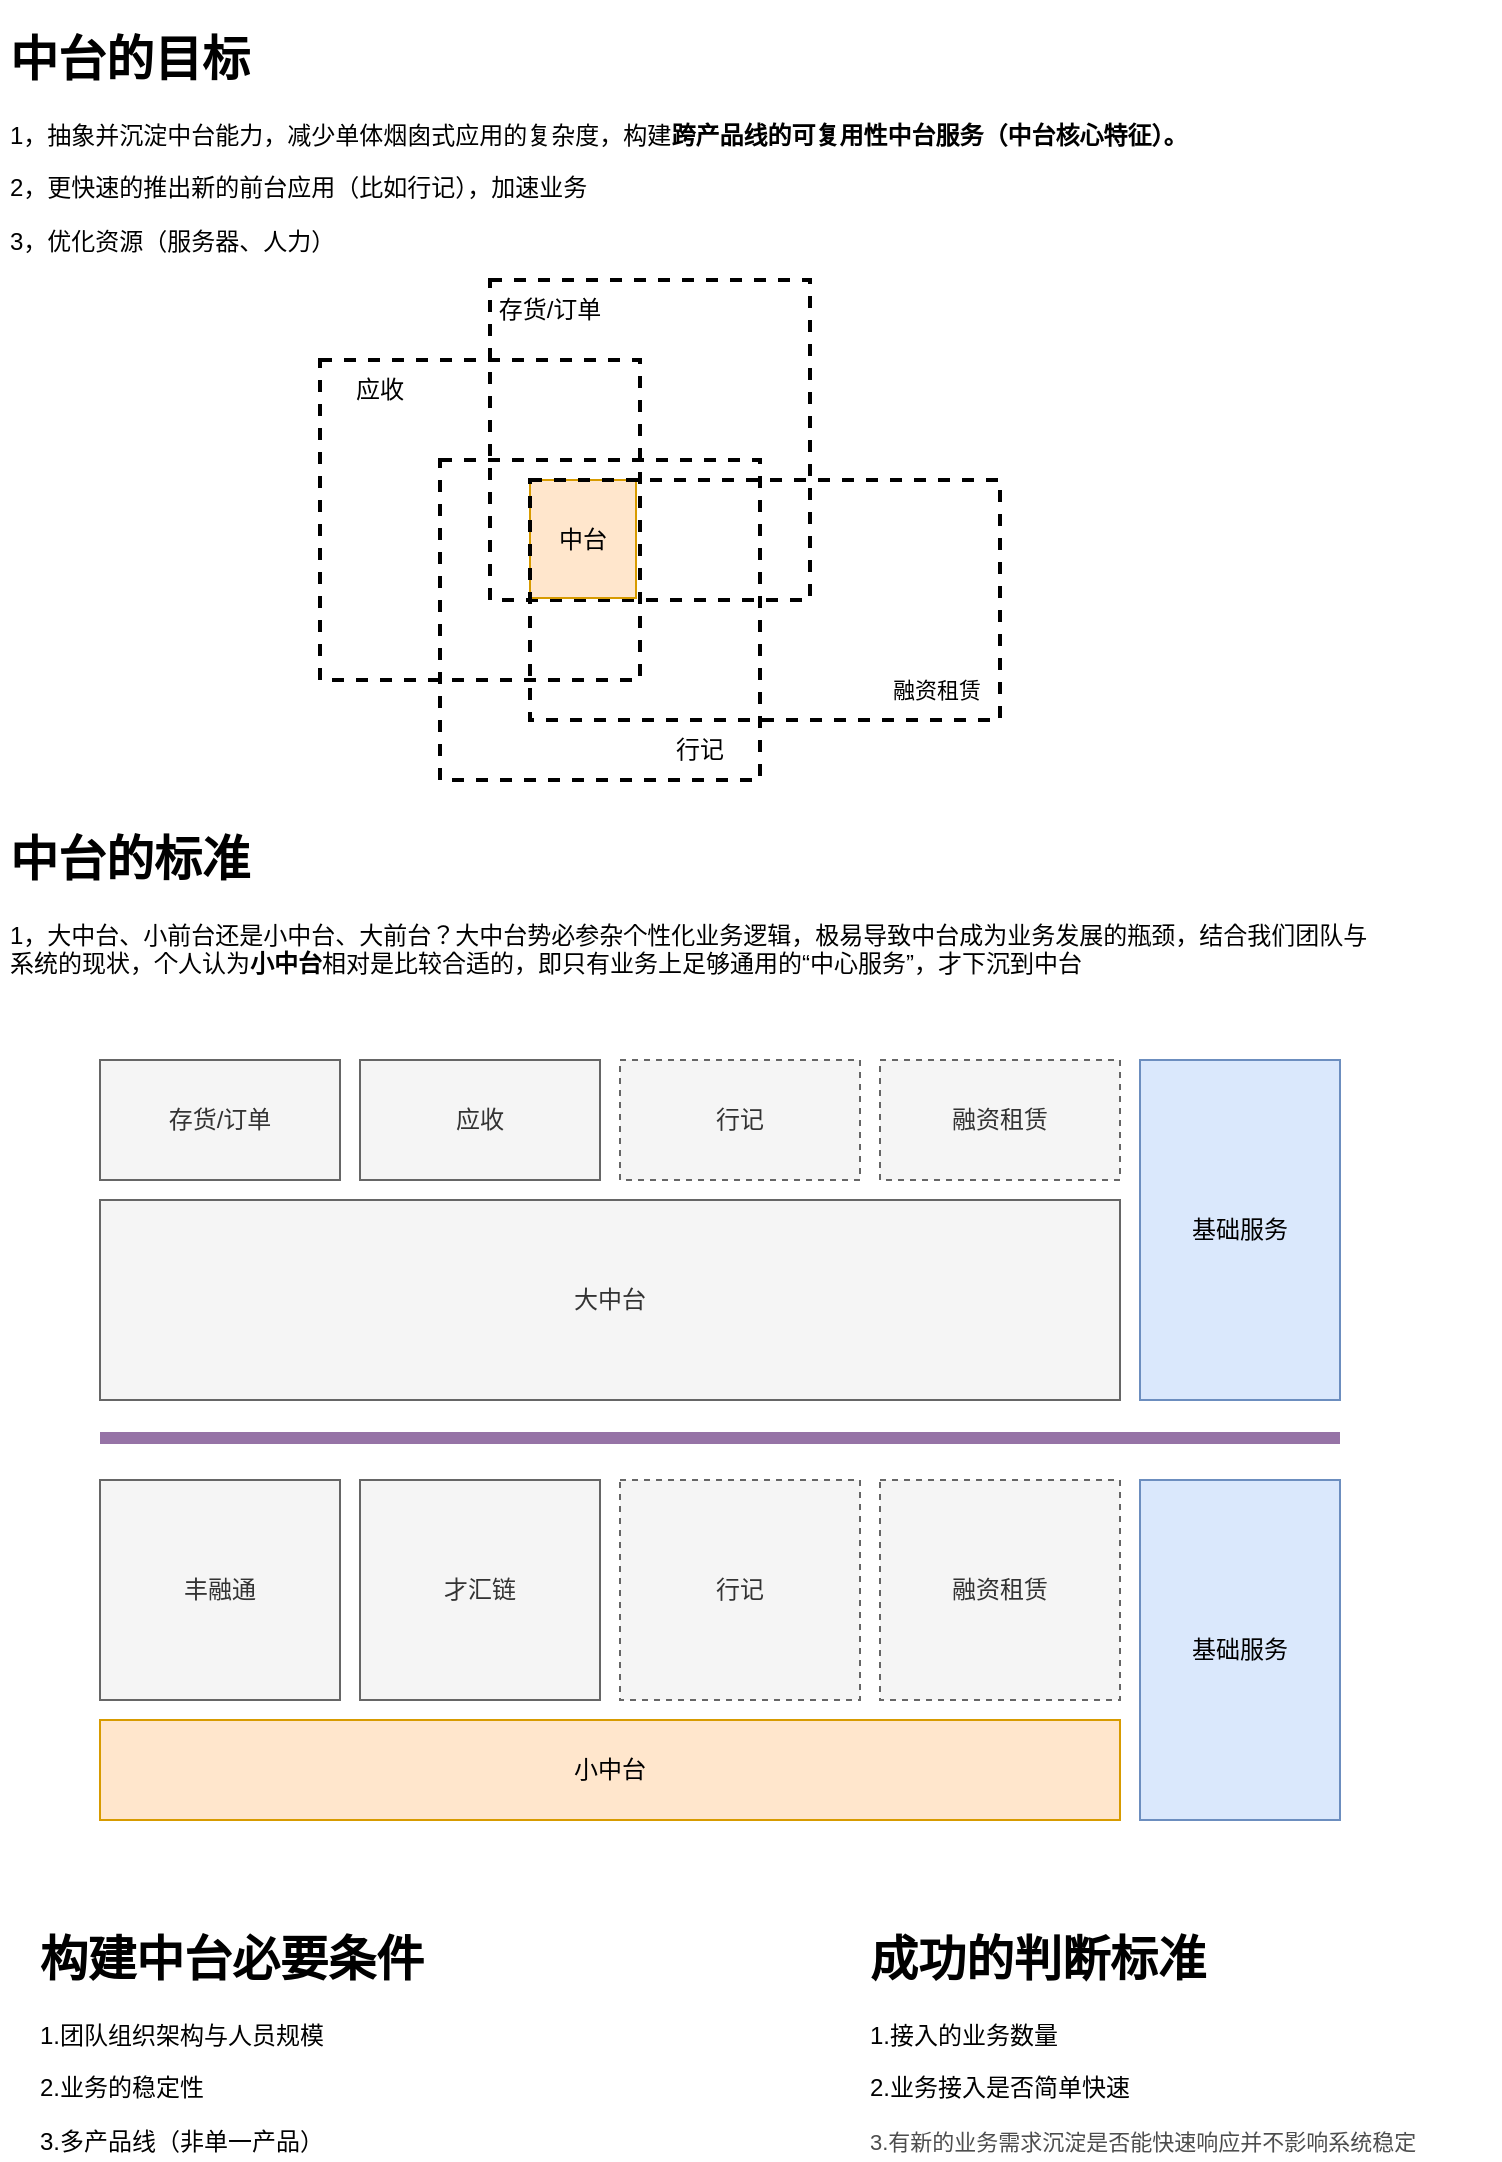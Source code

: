 <mxfile version="16.4.11" type="github" pages="4"><diagram id="Ro9fdvfg-F6Z6uJWKZPk" name="1,中台目标 "><mxGraphModel dx="1426" dy="684" grid="1" gridSize="10" guides="1" tooltips="1" connect="1" arrows="1" fold="1" page="1" pageScale="1" pageWidth="827" pageHeight="1169" math="0" shadow="0"><root><mxCell id="0"/><mxCell id="1" parent="0"/><mxCell id="bVv4mmsJ_fHNrGJ6xo73-1" value="&lt;h1&gt;中台的目标&lt;/h1&gt;&lt;p&gt;1，抽象并沉淀中台能力，减少单体烟囱式应用的复杂度，构建&lt;b&gt;跨产品线的可复用性中台服务（中台核心特征）。&lt;/b&gt;&lt;/p&gt;&lt;p&gt;&lt;span&gt;2，更快速的推出新的前台应用（比如行记），加速业务&lt;/span&gt;&lt;/p&gt;&lt;p&gt;3，优化资源（服务器、人力）&lt;/p&gt;" style="text;html=1;strokeColor=none;fillColor=none;spacing=5;spacingTop=-20;whiteSpace=wrap;overflow=hidden;rounded=0;" parent="1" vertex="1"><mxGeometry x="30" y="20" width="690" height="120" as="geometry"/></mxCell><mxCell id="bVv4mmsJ_fHNrGJ6xo73-2" value="&lt;h1&gt;中台的标准&lt;/h1&gt;&lt;p&gt;1，大中台、小前台还是小中台、大前台？大中台势必参杂个性化业务逻辑，极易导致中台成为业务发展的瓶颈，结合我们团队与系统的现状，个人认为&lt;b&gt;小中台&lt;/b&gt;相对是比较合适的，即只有业务上足够通用的“中心服务”，才下沉到中台&lt;/p&gt;" style="text;html=1;strokeColor=none;fillColor=none;spacing=5;spacingTop=-20;whiteSpace=wrap;overflow=hidden;rounded=0;" parent="1" vertex="1"><mxGeometry x="30" y="420" width="690" height="120" as="geometry"/></mxCell><mxCell id="bVv4mmsJ_fHNrGJ6xo73-3" value="大中台" style="rounded=0;whiteSpace=wrap;html=1;fillColor=#f5f5f5;fontColor=#333333;strokeColor=#666666;" parent="1" vertex="1"><mxGeometry x="80" y="610" width="510" height="100" as="geometry"/></mxCell><mxCell id="bVv4mmsJ_fHNrGJ6xo73-4" value="存货/订单" style="rounded=0;whiteSpace=wrap;html=1;fillColor=#f5f5f5;fontColor=#333333;strokeColor=#666666;" parent="1" vertex="1"><mxGeometry x="80" y="540" width="120" height="60" as="geometry"/></mxCell><mxCell id="bVv4mmsJ_fHNrGJ6xo73-5" value="应收" style="rounded=0;whiteSpace=wrap;html=1;fillColor=#f5f5f5;fontColor=#333333;strokeColor=#666666;" parent="1" vertex="1"><mxGeometry x="210" y="540" width="120" height="60" as="geometry"/></mxCell><mxCell id="bVv4mmsJ_fHNrGJ6xo73-6" value="行记" style="rounded=0;whiteSpace=wrap;html=1;dashed=1;fillColor=#f5f5f5;fontColor=#333333;strokeColor=#666666;" parent="1" vertex="1"><mxGeometry x="340" y="540" width="120" height="60" as="geometry"/></mxCell><mxCell id="bVv4mmsJ_fHNrGJ6xo73-7" value="基础服务" style="rounded=0;whiteSpace=wrap;html=1;fillColor=#dae8fc;strokeColor=#6c8ebf;" parent="1" vertex="1"><mxGeometry x="600" y="540" width="100" height="170" as="geometry"/></mxCell><mxCell id="bVv4mmsJ_fHNrGJ6xo73-8" value="融资租赁" style="rounded=0;whiteSpace=wrap;html=1;dashed=1;fillColor=#f5f5f5;fontColor=#333333;strokeColor=#666666;" parent="1" vertex="1"><mxGeometry x="470" y="540" width="120" height="60" as="geometry"/></mxCell><mxCell id="bVv4mmsJ_fHNrGJ6xo73-9" value="" style="endArrow=none;html=1;rounded=0;strokeWidth=6;fillColor=#e1d5e7;strokeColor=#9673a6;" parent="1" edge="1"><mxGeometry width="50" height="50" relative="1" as="geometry"><mxPoint x="80" y="729" as="sourcePoint"/><mxPoint x="700" y="729" as="targetPoint"/></mxGeometry></mxCell><mxCell id="bVv4mmsJ_fHNrGJ6xo73-10" value="小中台" style="rounded=0;whiteSpace=wrap;html=1;fillColor=#ffe6cc;strokeColor=#d79b00;" parent="1" vertex="1"><mxGeometry x="80" y="870" width="510" height="50" as="geometry"/></mxCell><mxCell id="bVv4mmsJ_fHNrGJ6xo73-11" value="丰融通" style="rounded=0;whiteSpace=wrap;html=1;fillColor=#f5f5f5;fontColor=#333333;strokeColor=#666666;" parent="1" vertex="1"><mxGeometry x="80" y="750" width="120" height="110" as="geometry"/></mxCell><mxCell id="bVv4mmsJ_fHNrGJ6xo73-12" value="才汇链" style="rounded=0;whiteSpace=wrap;html=1;fillColor=#f5f5f5;fontColor=#333333;strokeColor=#666666;" parent="1" vertex="1"><mxGeometry x="210" y="750" width="120" height="110" as="geometry"/></mxCell><mxCell id="bVv4mmsJ_fHNrGJ6xo73-13" value="行记" style="rounded=0;whiteSpace=wrap;html=1;dashed=1;fillColor=#f5f5f5;fontColor=#333333;strokeColor=#666666;" parent="1" vertex="1"><mxGeometry x="340" y="750" width="120" height="110" as="geometry"/></mxCell><mxCell id="bVv4mmsJ_fHNrGJ6xo73-14" value="基础服务" style="rounded=0;whiteSpace=wrap;html=1;fillColor=#dae8fc;strokeColor=#6c8ebf;" parent="1" vertex="1"><mxGeometry x="600" y="750" width="100" height="170" as="geometry"/></mxCell><mxCell id="bVv4mmsJ_fHNrGJ6xo73-15" value="融资租赁" style="rounded=0;whiteSpace=wrap;html=1;dashed=1;fillColor=#f5f5f5;fontColor=#333333;strokeColor=#666666;" parent="1" vertex="1"><mxGeometry x="470" y="750" width="120" height="110" as="geometry"/></mxCell><mxCell id="bVv4mmsJ_fHNrGJ6xo73-16" value="" style="whiteSpace=wrap;html=1;aspect=fixed;dashed=1;fillColor=none;strokeColor=default;strokeWidth=2;" parent="1" vertex="1"><mxGeometry x="190" y="190" width="160" height="160" as="geometry"/></mxCell><mxCell id="bVv4mmsJ_fHNrGJ6xo73-18" value="" style="whiteSpace=wrap;html=1;aspect=fixed;dashed=1;strokeColor=default;fillColor=none;strokeWidth=2;" parent="1" vertex="1"><mxGeometry x="250" y="240" width="160" height="160" as="geometry"/></mxCell><mxCell id="bVv4mmsJ_fHNrGJ6xo73-19" value="" style="whiteSpace=wrap;html=1;aspect=fixed;dashed=1;fillColor=none;strokeWidth=2;" parent="1" vertex="1"><mxGeometry x="275" y="150" width="160" height="160" as="geometry"/></mxCell><mxCell id="bVv4mmsJ_fHNrGJ6xo73-21" value="中台" style="rounded=0;whiteSpace=wrap;html=1;strokeColor=#d79b00;fillColor=#ffe6cc;" parent="1" vertex="1"><mxGeometry x="295" y="250" width="53" height="59" as="geometry"/></mxCell><mxCell id="bVv4mmsJ_fHNrGJ6xo73-22" value="存货/订单" style="text;html=1;strokeColor=none;fillColor=none;align=center;verticalAlign=middle;whiteSpace=wrap;rounded=0;" parent="1" vertex="1"><mxGeometry x="275" y="150" width="60" height="30" as="geometry"/></mxCell><mxCell id="bVv4mmsJ_fHNrGJ6xo73-23" value="应收" style="text;html=1;strokeColor=none;fillColor=none;align=center;verticalAlign=middle;whiteSpace=wrap;rounded=0;" parent="1" vertex="1"><mxGeometry x="190" y="190" width="60" height="30" as="geometry"/></mxCell><mxCell id="bVv4mmsJ_fHNrGJ6xo73-24" value="行记" style="text;html=1;strokeColor=none;fillColor=none;align=center;verticalAlign=middle;whiteSpace=wrap;rounded=0;" parent="1" vertex="1"><mxGeometry x="350" y="370" width="60" height="30" as="geometry"/></mxCell><mxCell id="wMfKtUSe7iXX9Iobi8pN-1" value="&lt;h1&gt;构建中台必要条件&lt;/h1&gt;&lt;p&gt;1.团队组织架构与人员规模&lt;/p&gt;&lt;p&gt;&lt;span&gt;2.业务的稳定性&lt;/span&gt;&lt;/p&gt;&lt;p&gt;3.多产品线（非单一产品）&lt;/p&gt;" style="text;html=1;strokeColor=none;fillColor=none;spacing=5;spacingTop=-20;whiteSpace=wrap;overflow=hidden;rounded=0;" parent="1" vertex="1"><mxGeometry x="45" y="970" width="215" height="120" as="geometry"/></mxCell><mxCell id="wMfKtUSe7iXX9Iobi8pN-2" value="&lt;h1&gt;成功的判断标准&lt;/h1&gt;&lt;p&gt;1.接入的业务数量&lt;/p&gt;&lt;p&gt;2.业务接入是否简单快速&lt;/p&gt;&lt;span style=&quot;color: rgb(77 , 77 , 77) ; font-size: 11px ; background-color: rgb(255 , 255 , 255)&quot;&gt;3.有新的业务需求沉淀是否能快速响应并不影响系统稳定&lt;/span&gt;" style="text;html=1;strokeColor=none;fillColor=none;spacing=5;spacingTop=-20;whiteSpace=wrap;overflow=hidden;rounded=0;" parent="1" vertex="1"><mxGeometry x="460" y="970" width="320" height="120" as="geometry"/></mxCell><mxCell id="8haufuQTnO172IHt_RMN-2" value="" style="rounded=0;whiteSpace=wrap;html=1;fontSize=11;strokeColor=default;strokeWidth=2;fillColor=none;dashed=1;" parent="1" vertex="1"><mxGeometry x="295" y="250" width="235" height="120" as="geometry"/></mxCell><mxCell id="8haufuQTnO172IHt_RMN-3" value="融资租赁&amp;nbsp;" style="text;html=1;strokeColor=none;fillColor=none;align=center;verticalAlign=middle;whiteSpace=wrap;rounded=0;dashed=1;fontSize=11;" parent="1" vertex="1"><mxGeometry x="470" y="340" width="60" height="30" as="geometry"/></mxCell></root></mxGraphModel></diagram><diagram id="gVakhYfyXphJSQnFuV91" name="2,技术架构"><mxGraphModel dx="1426" dy="684" grid="1" gridSize="10" guides="1" tooltips="1" connect="1" arrows="1" fold="1" page="1" pageScale="1" pageWidth="827" pageHeight="1169" math="0" shadow="0"><root><mxCell id="23k3ta_0AH99Bp6HaYpk-0"/><mxCell id="23k3ta_0AH99Bp6HaYpk-1" parent="23k3ta_0AH99Bp6HaYpk-0"/><mxCell id="rfF754GsMwn0HlToZ6jy-68" value="" style="rounded=0;whiteSpace=wrap;html=1;shadow=0;glass=0;dashed=1;sketch=0;fontSize=11;strokeColor=default;strokeWidth=1;fillColor=none;" parent="23k3ta_0AH99Bp6HaYpk-1" vertex="1"><mxGeometry x="500" y="650" width="450" height="100" as="geometry"/></mxCell><mxCell id="K991EGe7karNqJqRuvsa-12" style="edgeStyle=orthogonalEdgeStyle;curved=1;rounded=0;orthogonalLoop=1;jettySize=auto;html=1;fontSize=12;" parent="23k3ta_0AH99Bp6HaYpk-1" source="8TwLufBSOm0lSEwqKrfO-48" target="K991EGe7karNqJqRuvsa-9" edge="1"><mxGeometry relative="1" as="geometry"/></mxCell><mxCell id="8TwLufBSOm0lSEwqKrfO-48" value="" style="rounded=0;whiteSpace=wrap;html=1;shadow=0;glass=0;dashed=1;sketch=0;fontSize=11;strokeColor=default;strokeWidth=1;fillColor=none;" parent="23k3ta_0AH99Bp6HaYpk-1" vertex="1"><mxGeometry x="105.5" y="780" width="844.5" height="50" as="geometry"/></mxCell><mxCell id="K991EGe7karNqJqRuvsa-14" style="edgeStyle=orthogonalEdgeStyle;curved=1;rounded=0;orthogonalLoop=1;jettySize=auto;html=1;fontSize=12;exitX=0;exitY=0.75;exitDx=0;exitDy=0;" parent="23k3ta_0AH99Bp6HaYpk-1" source="8TwLufBSOm0lSEwqKrfO-19" target="K991EGe7karNqJqRuvsa-9" edge="1"><mxGeometry relative="1" as="geometry"/></mxCell><mxCell id="8TwLufBSOm0lSEwqKrfO-19" value="" style="rounded=0;whiteSpace=wrap;html=1;shadow=0;glass=0;dashed=1;sketch=0;fontSize=11;strokeColor=default;strokeWidth=1;fillColor=none;" parent="23k3ta_0AH99Bp6HaYpk-1" vertex="1"><mxGeometry x="105.25" y="650" width="374.75" height="100" as="geometry"/></mxCell><mxCell id="rfF754GsMwn0HlToZ6jy-85" value="" style="rounded=0;whiteSpace=wrap;html=1;shadow=0;glass=0;dashed=1;sketch=0;fontSize=11;strokeColor=default;strokeWidth=1;fillColor=none;" parent="23k3ta_0AH99Bp6HaYpk-1" vertex="1"><mxGeometry x="602" y="250" width="449" height="370" as="geometry"/></mxCell><mxCell id="8TwLufBSOm0lSEwqKrfO-23" value="" style="rounded=0;whiteSpace=wrap;html=1;shadow=0;glass=0;dashed=1;sketch=0;fontSize=11;strokeColor=default;strokeWidth=1;fillColor=none;" parent="23k3ta_0AH99Bp6HaYpk-1" vertex="1"><mxGeometry x="104" y="250" width="466" height="370" as="geometry"/></mxCell><mxCell id="rfF754GsMwn0HlToZ6jy-66" value="" style="rounded=0;whiteSpace=wrap;html=1;shadow=0;glass=0;sketch=0;fontSize=11;strokeColor=default;strokeWidth=1;fillColor=none;dashed=1;" parent="23k3ta_0AH99Bp6HaYpk-1" vertex="1"><mxGeometry x="611" y="260" width="340" height="190" as="geometry"/></mxCell><mxCell id="ZfUyk657mbc2Xh3Srspa-47" value="" style="rounded=0;whiteSpace=wrap;html=1;shadow=0;glass=0;sketch=0;fontSize=11;strokeColor=default;strokeWidth=1;fillColor=none;dashed=1;" parent="23k3ta_0AH99Bp6HaYpk-1" vertex="1"><mxGeometry x="119" y="260" width="361" height="190" as="geometry"/></mxCell><mxCell id="rfF754GsMwn0HlToZ6jy-102" style="edgeStyle=orthogonalEdgeStyle;curved=1;rounded=0;orthogonalLoop=1;jettySize=auto;html=1;fontSize=11;strokeWidth=1;dashed=1;entryX=0.25;entryY=1;entryDx=0;entryDy=0;" parent="23k3ta_0AH99Bp6HaYpk-1" source="8TwLufBSOm0lSEwqKrfO-48" target="8TwLufBSOm0lSEwqKrfO-26" edge="1"><mxGeometry relative="1" as="geometry"/></mxCell><mxCell id="8TwLufBSOm0lSEwqKrfO-25" style="edgeStyle=orthogonalEdgeStyle;curved=1;rounded=0;orthogonalLoop=1;jettySize=auto;html=1;entryX=0.5;entryY=1;entryDx=0;entryDy=0;dashed=1;fontSize=11;strokeWidth=1;" parent="23k3ta_0AH99Bp6HaYpk-1" source="8TwLufBSOm0lSEwqKrfO-11" target="8TwLufBSOm0lSEwqKrfO-1" edge="1"><mxGeometry relative="1" as="geometry"/></mxCell><mxCell id="rfF754GsMwn0HlToZ6jy-62" style="edgeStyle=orthogonalEdgeStyle;curved=1;rounded=0;orthogonalLoop=1;jettySize=auto;html=1;fontSize=11;strokeWidth=1;exitX=1;exitY=0.5;exitDx=0;exitDy=0;" parent="23k3ta_0AH99Bp6HaYpk-1" source="8TwLufBSOm0lSEwqKrfO-11" target="rfF754GsMwn0HlToZ6jy-46" edge="1"><mxGeometry relative="1" as="geometry"><Array as="points"><mxPoint x="600" y="580"/><mxPoint x="600" y="550"/><mxPoint x="770" y="550"/></Array><mxPoint x="580" y="450" as="targetPoint"/></mxGeometry></mxCell><mxCell id="rfF754GsMwn0HlToZ6jy-140" value="http" style="edgeLabel;html=1;align=center;verticalAlign=middle;resizable=0;points=[];fontSize=11;" parent="rfF754GsMwn0HlToZ6jy-62" vertex="1" connectable="0"><mxGeometry x="0.245" y="-2" relative="1" as="geometry"><mxPoint as="offset"/></mxGeometry></mxCell><mxCell id="rfF754GsMwn0HlToZ6jy-114" style="edgeStyle=orthogonalEdgeStyle;curved=1;rounded=0;orthogonalLoop=1;jettySize=auto;html=1;entryX=0.5;entryY=0;entryDx=0;entryDy=0;fontSize=11;strokeWidth=1;fillColor=#e51400;strokeColor=#B20000;" parent="23k3ta_0AH99Bp6HaYpk-1" source="8TwLufBSOm0lSEwqKrfO-11" target="8TwLufBSOm0lSEwqKrfO-40" edge="1"><mxGeometry relative="1" as="geometry"/></mxCell><mxCell id="rfF754GsMwn0HlToZ6jy-143" value="rpc" style="edgeLabel;html=1;align=center;verticalAlign=middle;resizable=0;points=[];fontSize=11;" parent="rfF754GsMwn0HlToZ6jy-114" vertex="1" connectable="0"><mxGeometry x="-0.318" y="-4" relative="1" as="geometry"><mxPoint as="offset"/></mxGeometry></mxCell><mxCell id="rfF754GsMwn0HlToZ6jy-117" style="edgeStyle=orthogonalEdgeStyle;curved=1;rounded=0;orthogonalLoop=1;jettySize=auto;html=1;entryX=0.5;entryY=0;entryDx=0;entryDy=0;fontSize=11;strokeWidth=1;exitX=0.5;exitY=1;exitDx=0;exitDy=0;fillColor=#e51400;strokeColor=#B20000;" parent="23k3ta_0AH99Bp6HaYpk-1" source="8TwLufBSOm0lSEwqKrfO-11" target="8TwLufBSOm0lSEwqKrfO-55" edge="1"><mxGeometry relative="1" as="geometry"><Array as="points"><mxPoint x="340" y="630"/><mxPoint x="350" y="630"/><mxPoint x="350" y="750"/><mxPoint x="392" y="750"/></Array></mxGeometry></mxCell><mxCell id="rfF754GsMwn0HlToZ6jy-123" value="rpc" style="edgeLabel;html=1;align=center;verticalAlign=middle;resizable=0;points=[];fontSize=11;" parent="rfF754GsMwn0HlToZ6jy-117" vertex="1" connectable="0"><mxGeometry x="-0.511" y="-3" relative="1" as="geometry"><mxPoint as="offset"/></mxGeometry></mxCell><mxCell id="8TwLufBSOm0lSEwqKrfO-11" value="" style="rounded=0;whiteSpace=wrap;html=1;shadow=0;glass=0;dashed=1;sketch=0;fontSize=11;strokeColor=default;strokeWidth=1;fillColor=none;" parent="23k3ta_0AH99Bp6HaYpk-1" vertex="1"><mxGeometry x="120" y="550" width="440" height="60" as="geometry"/></mxCell><mxCell id="ZfUyk657mbc2Xh3Srspa-24" style="edgeStyle=orthogonalEdgeStyle;curved=1;rounded=0;orthogonalLoop=1;jettySize=auto;html=1;fontSize=11;strokeWidth=1;" parent="23k3ta_0AH99Bp6HaYpk-1" source="ZfUyk657mbc2Xh3Srspa-10" target="dIDvUqgKWqWDV4LP8ryJ-3" edge="1"><mxGeometry relative="1" as="geometry"/></mxCell><mxCell id="ZfUyk657mbc2Xh3Srspa-10" value="外部用户" style="sketch=0;outlineConnect=0;fontColor=#232F3E;gradientColor=none;fillColor=#232F3D;strokeColor=none;dashed=0;verticalLabelPosition=bottom;verticalAlign=top;align=center;html=1;fontSize=12;fontStyle=0;aspect=fixed;pointerEvents=1;shape=mxgraph.aws4.user;" parent="23k3ta_0AH99Bp6HaYpk-1" vertex="1"><mxGeometry x="275" y="40" width="30" height="30" as="geometry"/></mxCell><mxCell id="ZfUyk657mbc2Xh3Srspa-31" style="edgeStyle=orthogonalEdgeStyle;curved=1;rounded=0;orthogonalLoop=1;jettySize=auto;html=1;entryX=0.5;entryY=0;entryDx=0;entryDy=0;fontSize=11;strokeWidth=1;" parent="23k3ta_0AH99Bp6HaYpk-1" source="ZfUyk657mbc2Xh3Srspa-23" target="ZfUyk657mbc2Xh3Srspa-11" edge="1"><mxGeometry relative="1" as="geometry"/></mxCell><mxCell id="ZfUyk657mbc2Xh3Srspa-32" style="edgeStyle=orthogonalEdgeStyle;curved=1;rounded=0;orthogonalLoop=1;jettySize=auto;html=1;entryX=0.5;entryY=0;entryDx=0;entryDy=0;fontSize=11;strokeWidth=1;" parent="23k3ta_0AH99Bp6HaYpk-1" source="ZfUyk657mbc2Xh3Srspa-23" target="ZfUyk657mbc2Xh3Srspa-27" edge="1"><mxGeometry relative="1" as="geometry"/></mxCell><mxCell id="ZfUyk657mbc2Xh3Srspa-23" value="Ingress/Service" style="rounded=0;whiteSpace=wrap;html=1;fontSize=11;strokeColor=#82b366;strokeWidth=1;fillColor=#d5e8d4;" parent="23k3ta_0AH99Bp6HaYpk-1" vertex="1"><mxGeometry x="245" y="275" width="90" height="20" as="geometry"/></mxCell><mxCell id="ZfUyk657mbc2Xh3Srspa-25" value="" style="group" parent="23k3ta_0AH99Bp6HaYpk-1" vertex="1" connectable="0"><mxGeometry x="225" y="330" width="30" height="97.5" as="geometry"/></mxCell><mxCell id="ZfUyk657mbc2Xh3Srspa-11" value="" style="shape=image;imageAspect=0;aspect=fixed;verticalLabelPosition=bottom;verticalAlign=top;dashed=1;fontSize=11;strokeColor=default;strokeWidth=2;fillColor=none;image=https://tadviser.com/images/thumb/3/37/Nginx_logo.PNG/200px-Nginx_logo.PNG;" parent="ZfUyk657mbc2Xh3Srspa-25" vertex="1"><mxGeometry width="30" height="30.75" as="geometry"/></mxCell><mxCell id="ZfUyk657mbc2Xh3Srspa-19" value="Vue前端" style="rounded=1;whiteSpace=wrap;html=1;fontSize=11;strokeColor=#82b366;strokeWidth=1;fillColor=#d5e8d4;direction=west;rotation=90;" parent="ZfUyk657mbc2Xh3Srspa-25" vertex="1"><mxGeometry x="-12.5" y="60" width="55" height="20" as="geometry"/></mxCell><mxCell id="ZfUyk657mbc2Xh3Srspa-20" style="edgeStyle=orthogonalEdgeStyle;curved=1;rounded=0;orthogonalLoop=1;jettySize=auto;html=1;entryX=1;entryY=0.5;entryDx=0;entryDy=0;fontSize=11;strokeWidth=1;" parent="ZfUyk657mbc2Xh3Srspa-25" source="ZfUyk657mbc2Xh3Srspa-11" target="ZfUyk657mbc2Xh3Srspa-19" edge="1"><mxGeometry relative="1" as="geometry"/></mxCell><mxCell id="ZfUyk657mbc2Xh3Srspa-26" value="" style="group" parent="23k3ta_0AH99Bp6HaYpk-1" vertex="1" connectable="0"><mxGeometry x="325" y="330" width="30" height="97.5" as="geometry"/></mxCell><mxCell id="ZfUyk657mbc2Xh3Srspa-27" value="" style="shape=image;imageAspect=0;aspect=fixed;verticalLabelPosition=bottom;verticalAlign=top;dashed=1;fontSize=11;strokeColor=default;strokeWidth=2;fillColor=none;image=https://tadviser.com/images/thumb/3/37/Nginx_logo.PNG/200px-Nginx_logo.PNG;" parent="ZfUyk657mbc2Xh3Srspa-26" vertex="1"><mxGeometry width="30" height="30.75" as="geometry"/></mxCell><mxCell id="ZfUyk657mbc2Xh3Srspa-28" value="Vue前端" style="rounded=1;whiteSpace=wrap;html=1;fontSize=11;strokeColor=#82b366;strokeWidth=1;fillColor=#d5e8d4;direction=west;rotation=90;" parent="ZfUyk657mbc2Xh3Srspa-26" vertex="1"><mxGeometry x="-12.5" y="60" width="55" height="20" as="geometry"/></mxCell><mxCell id="ZfUyk657mbc2Xh3Srspa-29" style="edgeStyle=orthogonalEdgeStyle;curved=1;rounded=0;orthogonalLoop=1;jettySize=auto;html=1;entryX=1;entryY=0.5;entryDx=0;entryDy=0;fontSize=11;strokeWidth=1;" parent="ZfUyk657mbc2Xh3Srspa-26" source="ZfUyk657mbc2Xh3Srspa-27" target="ZfUyk657mbc2Xh3Srspa-28" edge="1"><mxGeometry relative="1" as="geometry"/></mxCell><mxCell id="ZfUyk657mbc2Xh3Srspa-39" value="顺丰容器化环境下的中台技术架构" style="text;html=1;strokeColor=none;fillColor=none;align=center;verticalAlign=middle;whiteSpace=wrap;rounded=0;fontSize=16;fontStyle=1" parent="23k3ta_0AH99Bp6HaYpk-1" vertex="1"><mxGeometry x="6.75" y="10" width="250" height="30" as="geometry"/></mxCell><mxCell id="8TwLufBSOm0lSEwqKrfO-12" style="edgeStyle=orthogonalEdgeStyle;curved=1;rounded=0;orthogonalLoop=1;jettySize=auto;html=1;fontSize=11;strokeWidth=1;entryX=0.5;entryY=0;entryDx=0;entryDy=0;" parent="23k3ta_0AH99Bp6HaYpk-1" source="ZfUyk657mbc2Xh3Srspa-40" target="8TwLufBSOm0lSEwqKrfO-11" edge="1"><mxGeometry relative="1" as="geometry"><mxPoint x="394.481" y="510" as="sourcePoint"/><mxPoint x="406.5" y="570" as="targetPoint"/></mxGeometry></mxCell><mxCell id="ZfUyk657mbc2Xh3Srspa-40" value="http" style="sketch=0;outlineConnect=0;fontColor=#232F3E;gradientColor=none;fillColor=#B0084D;strokeColor=none;dashed=0;verticalLabelPosition=bottom;verticalAlign=top;align=center;html=1;fontSize=12;fontStyle=0;aspect=fixed;pointerEvents=1;shape=mxgraph.aws4.endpoint;rounded=1;" parent="23k3ta_0AH99Bp6HaYpk-1" vertex="1"><mxGeometry x="275" y="460" width="30" height="30" as="geometry"/></mxCell><mxCell id="ZfUyk657mbc2Xh3Srspa-42" style="edgeStyle=orthogonalEdgeStyle;curved=1;rounded=0;orthogonalLoop=1;jettySize=auto;html=1;fontSize=11;strokeWidth=1;exitX=0;exitY=0.5;exitDx=0;exitDy=0;" parent="23k3ta_0AH99Bp6HaYpk-1" source="ZfUyk657mbc2Xh3Srspa-19" target="ZfUyk657mbc2Xh3Srspa-40" edge="1"><mxGeometry relative="1" as="geometry"/></mxCell><mxCell id="ZfUyk657mbc2Xh3Srspa-43" style="edgeStyle=orthogonalEdgeStyle;curved=1;rounded=0;orthogonalLoop=1;jettySize=auto;html=1;fontSize=11;strokeWidth=1;exitX=0;exitY=0.5;exitDx=0;exitDy=0;" parent="23k3ta_0AH99Bp6HaYpk-1" source="ZfUyk657mbc2Xh3Srspa-28" target="ZfUyk657mbc2Xh3Srspa-40" edge="1"><mxGeometry relative="1" as="geometry"/></mxCell><mxCell id="8TwLufBSOm0lSEwqKrfO-17" style="edgeStyle=orthogonalEdgeStyle;curved=1;rounded=0;orthogonalLoop=1;jettySize=auto;html=1;dashed=1;fontSize=11;strokeWidth=1;" parent="23k3ta_0AH99Bp6HaYpk-1" source="8TwLufBSOm0lSEwqKrfO-1" target="ZfUyk657mbc2Xh3Srspa-40" edge="1"><mxGeometry relative="1" as="geometry"><Array as="points"><mxPoint x="220" y="530"/><mxPoint x="220" y="475"/></Array></mxGeometry></mxCell><mxCell id="8TwLufBSOm0lSEwqKrfO-1" value="" style="shape=image;imageAspect=0;aspect=fixed;verticalLabelPosition=bottom;verticalAlign=top;rounded=1;shadow=0;glass=0;dashed=1;sketch=0;fontSize=11;strokeColor=default;strokeWidth=1;fillColor=none;image=https://www.datocms-assets.com/2885/1506458593-blog-consul-list.svg;" parent="23k3ta_0AH99Bp6HaYpk-1" vertex="1"><mxGeometry x="20" y="510" width="40" height="40" as="geometry"/></mxCell><mxCell id="8TwLufBSOm0lSEwqKrfO-4" value="" style="group" parent="23k3ta_0AH99Bp6HaYpk-1" vertex="1" connectable="0"><mxGeometry x="214" y="567" width="96" height="40" as="geometry"/></mxCell><mxCell id="8TwLufBSOm0lSEwqKrfO-2" value="" style="shape=image;imageAspect=0;aspect=fixed;verticalLabelPosition=bottom;verticalAlign=top;rounded=1;shadow=0;glass=0;dashed=1;sketch=0;fontSize=11;strokeColor=default;strokeWidth=1;fillColor=none;image=https://digital.ai/sites/default/files/pictures/styles/maxwidth_300/public/pt_logos/tomcat.png;" parent="8TwLufBSOm0lSEwqKrfO-4" vertex="1"><mxGeometry width="40" height="40" as="geometry"/></mxCell><mxCell id="8TwLufBSOm0lSEwqKrfO-3" value="库存&amp;amp;订单" style="text;html=1;strokeColor=none;fillColor=none;align=center;verticalAlign=middle;whiteSpace=wrap;rounded=0;shadow=0;glass=0;dashed=1;sketch=0;fontSize=11;" parent="8TwLufBSOm0lSEwqKrfO-4" vertex="1"><mxGeometry x="30" y="5" width="66" height="30" as="geometry"/></mxCell><mxCell id="8TwLufBSOm0lSEwqKrfO-5" value="" style="group" parent="23k3ta_0AH99Bp6HaYpk-1" vertex="1" connectable="0"><mxGeometry x="127" y="567" width="85" height="40" as="geometry"/></mxCell><mxCell id="8TwLufBSOm0lSEwqKrfO-6" value="" style="shape=image;imageAspect=0;aspect=fixed;verticalLabelPosition=bottom;verticalAlign=top;rounded=1;shadow=0;glass=0;dashed=1;sketch=0;fontSize=11;strokeColor=default;strokeWidth=1;fillColor=none;image=https://digital.ai/sites/default/files/pictures/styles/maxwidth_300/public/pt_logos/tomcat.png;" parent="8TwLufBSOm0lSEwqKrfO-5" vertex="1"><mxGeometry width="40" height="40" as="geometry"/></mxCell><mxCell id="8TwLufBSOm0lSEwqKrfO-7" value="应收" style="text;html=1;strokeColor=none;fillColor=none;align=center;verticalAlign=middle;whiteSpace=wrap;rounded=0;shadow=0;glass=0;dashed=1;sketch=0;fontSize=11;" parent="8TwLufBSOm0lSEwqKrfO-5" vertex="1"><mxGeometry x="38" y="5" width="47" height="30" as="geometry"/></mxCell><mxCell id="8TwLufBSOm0lSEwqKrfO-8" value="" style="group" parent="23k3ta_0AH99Bp6HaYpk-1" vertex="1" connectable="0"><mxGeometry x="307" y="567" width="85" height="40" as="geometry"/></mxCell><mxCell id="8TwLufBSOm0lSEwqKrfO-9" value="" style="shape=image;imageAspect=0;aspect=fixed;verticalLabelPosition=bottom;verticalAlign=top;rounded=1;shadow=0;glass=0;dashed=1;sketch=0;fontSize=11;strokeColor=default;strokeWidth=1;fillColor=none;image=https://digital.ai/sites/default/files/pictures/styles/maxwidth_300/public/pt_logos/tomcat.png;" parent="8TwLufBSOm0lSEwqKrfO-8" vertex="1"><mxGeometry width="40" height="40" as="geometry"/></mxCell><mxCell id="8TwLufBSOm0lSEwqKrfO-10" value="行记" style="text;html=1;strokeColor=none;fillColor=none;align=center;verticalAlign=middle;whiteSpace=wrap;rounded=0;shadow=0;glass=0;dashed=1;sketch=0;fontSize=11;" parent="8TwLufBSOm0lSEwqKrfO-8" vertex="1"><mxGeometry x="38" y="5" width="47" height="30" as="geometry"/></mxCell><mxCell id="8TwLufBSOm0lSEwqKrfO-18" value="业务后端" style="text;html=1;strokeColor=none;fillColor=none;align=center;verticalAlign=middle;whiteSpace=wrap;rounded=0;shadow=0;glass=0;dashed=1;sketch=0;fontSize=11;" parent="23k3ta_0AH99Bp6HaYpk-1" vertex="1"><mxGeometry x="120" y="550" width="60" height="20" as="geometry"/></mxCell><mxCell id="8TwLufBSOm0lSEwqKrfO-28" style="edgeStyle=orthogonalEdgeStyle;curved=1;rounded=0;orthogonalLoop=1;jettySize=auto;html=1;entryX=0.5;entryY=1;entryDx=0;entryDy=0;dashed=1;fontSize=11;strokeWidth=1;" parent="23k3ta_0AH99Bp6HaYpk-1" source="8TwLufBSOm0lSEwqKrfO-19" target="8TwLufBSOm0lSEwqKrfO-26" edge="1"><mxGeometry relative="1" as="geometry"/></mxCell><mxCell id="8TwLufBSOm0lSEwqKrfO-20" value="业务中台" style="text;html=1;strokeColor=none;fillColor=none;align=center;verticalAlign=middle;whiteSpace=wrap;rounded=0;shadow=0;glass=0;dashed=1;sketch=0;fontSize=11;fontStyle=1" parent="23k3ta_0AH99Bp6HaYpk-1" vertex="1"><mxGeometry x="101.75" y="630" width="60" height="20" as="geometry"/></mxCell><mxCell id="8TwLufBSOm0lSEwqKrfO-21" value="业务前端" style="text;html=1;strokeColor=none;fillColor=none;align=center;verticalAlign=middle;whiteSpace=wrap;rounded=0;shadow=0;glass=0;dashed=1;sketch=0;fontSize=11;" parent="23k3ta_0AH99Bp6HaYpk-1" vertex="1"><mxGeometry x="120" y="264" width="60" height="20" as="geometry"/></mxCell><mxCell id="8TwLufBSOm0lSEwqKrfO-24" value="业务前台" style="text;html=1;strokeColor=none;fillColor=none;align=center;verticalAlign=middle;whiteSpace=wrap;rounded=0;shadow=0;glass=0;dashed=1;sketch=0;fontSize=11;fontStyle=1" parent="23k3ta_0AH99Bp6HaYpk-1" vertex="1"><mxGeometry x="100" y="230" width="56" height="20" as="geometry"/></mxCell><mxCell id="8TwLufBSOm0lSEwqKrfO-27" style="edgeStyle=orthogonalEdgeStyle;curved=1;rounded=0;orthogonalLoop=1;jettySize=auto;html=1;entryX=0;entryY=0.75;entryDx=0;entryDy=0;dashed=1;fontSize=11;strokeWidth=1;exitX=0.25;exitY=0;exitDx=0;exitDy=0;" parent="23k3ta_0AH99Bp6HaYpk-1" source="8TwLufBSOm0lSEwqKrfO-26" target="8TwLufBSOm0lSEwqKrfO-11" edge="1"><mxGeometry relative="1" as="geometry"/></mxCell><mxCell id="8TwLufBSOm0lSEwqKrfO-26" value="" style="shape=image;imageAspect=0;aspect=fixed;verticalLabelPosition=bottom;verticalAlign=top;rounded=1;shadow=0;glass=0;dashed=1;sketch=0;fontSize=11;strokeColor=default;strokeWidth=1;fillColor=none;image=https://www.leixue.com/uploads/2019/07/Apache-ZooKeeper.png;" parent="23k3ta_0AH99Bp6HaYpk-1" vertex="1"><mxGeometry x="16" y="650" width="70" height="46.72" as="geometry"/></mxCell><mxCell id="8TwLufBSOm0lSEwqKrfO-42" value="" style="group" parent="23k3ta_0AH99Bp6HaYpk-1" vertex="1" connectable="0"><mxGeometry x="123" y="670" width="87" height="30" as="geometry"/></mxCell><mxCell id="8TwLufBSOm0lSEwqKrfO-40" value="" style="rounded=0;whiteSpace=wrap;html=1;shadow=0;glass=0;sketch=0;fontSize=11;strokeColor=#82b366;strokeWidth=1;fillColor=#d5e8d4;" parent="8TwLufBSOm0lSEwqKrfO-42" vertex="1"><mxGeometry width="87" height="30" as="geometry"/></mxCell><mxCell id="8TwLufBSOm0lSEwqKrfO-39" value="" style="shape=image;html=1;verticalAlign=top;verticalLabelPosition=bottom;labelBackgroundColor=#ffffff;imageAspect=0;aspect=fixed;image=https://cdn0.iconfinder.com/data/icons/icocentre-free-icons/169/f-hexagon_128-128.png;rounded=0;shadow=0;glass=0;sketch=0;fontSize=11;strokeColor=default;strokeWidth=1;fillColor=none;imageBackground=none;" parent="8TwLufBSOm0lSEwqKrfO-42" vertex="1"><mxGeometry x="3" width="30" height="30" as="geometry"/></mxCell><mxCell id="8TwLufBSOm0lSEwqKrfO-41" value="用户中心" style="text;html=1;strokeColor=none;fillColor=none;align=left;verticalAlign=middle;whiteSpace=wrap;rounded=0;shadow=0;glass=0;sketch=0;fontSize=11;" parent="8TwLufBSOm0lSEwqKrfO-42" vertex="1"><mxGeometry x="33" y="5" width="54" height="20" as="geometry"/></mxCell><mxCell id="8TwLufBSOm0lSEwqKrfO-44" value="" style="group" parent="23k3ta_0AH99Bp6HaYpk-1" vertex="1" connectable="0"><mxGeometry x="121.25" y="790" width="87" height="30" as="geometry"/></mxCell><mxCell id="8TwLufBSOm0lSEwqKrfO-45" value="" style="rounded=0;whiteSpace=wrap;html=1;shadow=0;glass=0;sketch=0;fontSize=11;strokeColor=#82b366;strokeWidth=1;fillColor=#d5e8d4;" parent="8TwLufBSOm0lSEwqKrfO-44" vertex="1"><mxGeometry width="87" height="30" as="geometry"/></mxCell><mxCell id="8TwLufBSOm0lSEwqKrfO-46" value="" style="shape=image;html=1;verticalAlign=top;verticalLabelPosition=bottom;labelBackgroundColor=#ffffff;imageAspect=0;aspect=fixed;image=https://cdn0.iconfinder.com/data/icons/icocentre-free-icons/169/f-hexagon_128-128.png;rounded=0;shadow=0;glass=0;sketch=0;fontSize=11;strokeColor=default;strokeWidth=1;fillColor=none;imageBackground=none;" parent="8TwLufBSOm0lSEwqKrfO-44" vertex="1"><mxGeometry x="3" width="30" height="30" as="geometry"/></mxCell><mxCell id="8TwLufBSOm0lSEwqKrfO-47" value="权限" style="text;html=1;strokeColor=none;fillColor=none;align=left;verticalAlign=middle;whiteSpace=wrap;rounded=0;shadow=0;glass=0;sketch=0;fontSize=11;" parent="8TwLufBSOm0lSEwqKrfO-44" vertex="1"><mxGeometry x="33" y="5" width="54" height="20" as="geometry"/></mxCell><mxCell id="8TwLufBSOm0lSEwqKrfO-49" value="基础服务" style="text;html=1;strokeColor=none;fillColor=none;align=center;verticalAlign=middle;whiteSpace=wrap;rounded=0;shadow=0;glass=0;dashed=1;sketch=0;fontSize=11;fontStyle=1" parent="23k3ta_0AH99Bp6HaYpk-1" vertex="1"><mxGeometry x="102" y="760" width="60" height="20" as="geometry"/></mxCell><mxCell id="8TwLufBSOm0lSEwqKrfO-50" value="" style="group" parent="23k3ta_0AH99Bp6HaYpk-1" vertex="1" connectable="0"><mxGeometry x="234.25" y="790" width="87" height="30" as="geometry"/></mxCell><mxCell id="8TwLufBSOm0lSEwqKrfO-51" value="" style="rounded=0;whiteSpace=wrap;html=1;shadow=0;glass=0;sketch=0;fontSize=11;strokeColor=#82b366;strokeWidth=1;fillColor=#d5e8d4;" parent="8TwLufBSOm0lSEwqKrfO-50" vertex="1"><mxGeometry width="87" height="30" as="geometry"/></mxCell><mxCell id="8TwLufBSOm0lSEwqKrfO-52" value="" style="shape=image;html=1;verticalAlign=top;verticalLabelPosition=bottom;labelBackgroundColor=#ffffff;imageAspect=0;aspect=fixed;image=https://cdn0.iconfinder.com/data/icons/icocentre-free-icons/169/f-hexagon_128-128.png;rounded=0;shadow=0;glass=0;sketch=0;fontSize=11;strokeColor=default;strokeWidth=1;fillColor=none;imageBackground=none;" parent="8TwLufBSOm0lSEwqKrfO-50" vertex="1"><mxGeometry x="3" width="30" height="30" as="geometry"/></mxCell><mxCell id="8TwLufBSOm0lSEwqKrfO-53" value="表单引擎" style="text;html=1;strokeColor=none;fillColor=none;align=left;verticalAlign=middle;whiteSpace=wrap;rounded=0;shadow=0;glass=0;sketch=0;fontSize=11;" parent="8TwLufBSOm0lSEwqKrfO-50" vertex="1"><mxGeometry x="33" y="5" width="54" height="20" as="geometry"/></mxCell><mxCell id="8TwLufBSOm0lSEwqKrfO-54" value="" style="group" parent="23k3ta_0AH99Bp6HaYpk-1" vertex="1" connectable="0"><mxGeometry x="348" y="790" width="87" height="30" as="geometry"/></mxCell><mxCell id="8TwLufBSOm0lSEwqKrfO-55" value="" style="rounded=0;whiteSpace=wrap;html=1;shadow=0;glass=0;sketch=0;fontSize=11;strokeColor=#82b366;strokeWidth=1;fillColor=#d5e8d4;" parent="8TwLufBSOm0lSEwqKrfO-54" vertex="1"><mxGeometry width="87" height="30" as="geometry"/></mxCell><mxCell id="8TwLufBSOm0lSEwqKrfO-56" value="" style="shape=image;html=1;verticalAlign=top;verticalLabelPosition=bottom;labelBackgroundColor=#ffffff;imageAspect=0;aspect=fixed;image=https://cdn0.iconfinder.com/data/icons/icocentre-free-icons/169/f-hexagon_128-128.png;rounded=0;shadow=0;glass=0;sketch=0;fontSize=11;strokeColor=default;strokeWidth=1;fillColor=none;imageBackground=none;" parent="8TwLufBSOm0lSEwqKrfO-54" vertex="1"><mxGeometry x="3" width="30" height="30" as="geometry"/></mxCell><mxCell id="8TwLufBSOm0lSEwqKrfO-57" value="工作流" style="text;html=1;strokeColor=none;fillColor=none;align=left;verticalAlign=middle;whiteSpace=wrap;rounded=0;shadow=0;glass=0;sketch=0;fontSize=11;" parent="8TwLufBSOm0lSEwqKrfO-54" vertex="1"><mxGeometry x="33" y="5" width="54" height="20" as="geometry"/></mxCell><mxCell id="rfF754GsMwn0HlToZ6jy-0" value="" style="group" parent="23k3ta_0AH99Bp6HaYpk-1" vertex="1" connectable="0"><mxGeometry x="246.5" y="670" width="87" height="30" as="geometry"/></mxCell><mxCell id="rfF754GsMwn0HlToZ6jy-1" value="" style="rounded=0;whiteSpace=wrap;html=1;shadow=0;glass=0;sketch=0;fontSize=11;strokeColor=#82b366;strokeWidth=1;fillColor=#d5e8d4;" parent="rfF754GsMwn0HlToZ6jy-0" vertex="1"><mxGeometry width="87" height="30" as="geometry"/></mxCell><mxCell id="rfF754GsMwn0HlToZ6jy-2" value="" style="shape=image;html=1;verticalAlign=top;verticalLabelPosition=bottom;labelBackgroundColor=#ffffff;imageAspect=0;aspect=fixed;image=https://cdn0.iconfinder.com/data/icons/icocentre-free-icons/169/f-hexagon_128-128.png;rounded=0;shadow=0;glass=0;sketch=0;fontSize=11;strokeColor=default;strokeWidth=1;fillColor=none;imageBackground=none;" parent="rfF754GsMwn0HlToZ6jy-0" vertex="1"><mxGeometry x="3" width="30" height="30" as="geometry"/></mxCell><mxCell id="rfF754GsMwn0HlToZ6jy-3" value="客户中心" style="text;html=1;strokeColor=none;fillColor=none;align=left;verticalAlign=middle;whiteSpace=wrap;rounded=0;shadow=0;glass=0;sketch=0;fontSize=11;" parent="rfF754GsMwn0HlToZ6jy-0" vertex="1"><mxGeometry x="33" y="5" width="54" height="20" as="geometry"/></mxCell><mxCell id="rfF754GsMwn0HlToZ6jy-5" value="" style="group" parent="23k3ta_0AH99Bp6HaYpk-1" vertex="1" connectable="0"><mxGeometry x="123" y="710" width="87" height="30" as="geometry"/></mxCell><mxCell id="rfF754GsMwn0HlToZ6jy-6" value="" style="rounded=0;whiteSpace=wrap;html=1;shadow=0;glass=0;sketch=0;fontSize=11;strokeColor=#82b366;strokeWidth=1;fillColor=#d5e8d4;" parent="rfF754GsMwn0HlToZ6jy-5" vertex="1"><mxGeometry y="1" width="87" height="30" as="geometry"/></mxCell><mxCell id="rfF754GsMwn0HlToZ6jy-7" value="" style="shape=image;html=1;verticalAlign=top;verticalLabelPosition=bottom;labelBackgroundColor=#ffffff;imageAspect=0;aspect=fixed;image=https://cdn0.iconfinder.com/data/icons/icocentre-free-icons/169/f-hexagon_128-128.png;rounded=0;shadow=0;glass=0;sketch=0;fontSize=11;strokeColor=default;strokeWidth=1;fillColor=none;imageBackground=none;" parent="rfF754GsMwn0HlToZ6jy-5" vertex="1"><mxGeometry x="3" y="1" width="30" height="30" as="geometry"/></mxCell><mxCell id="rfF754GsMwn0HlToZ6jy-8" value="额度中心" style="text;html=1;strokeColor=none;fillColor=none;align=left;verticalAlign=middle;whiteSpace=wrap;rounded=0;shadow=0;glass=0;sketch=0;fontSize=11;" parent="rfF754GsMwn0HlToZ6jy-5" vertex="1"><mxGeometry x="33" y="5" width="54" height="20" as="geometry"/></mxCell><mxCell id="rfF754GsMwn0HlToZ6jy-9" value="" style="group" parent="23k3ta_0AH99Bp6HaYpk-1" vertex="1" connectable="0"><mxGeometry x="370" y="670" width="87" height="30" as="geometry"/></mxCell><mxCell id="rfF754GsMwn0HlToZ6jy-10" value="" style="rounded=0;whiteSpace=wrap;html=1;shadow=0;glass=0;sketch=0;fontSize=11;strokeColor=#82b366;strokeWidth=1;fillColor=#d5e8d4;" parent="rfF754GsMwn0HlToZ6jy-9" vertex="1"><mxGeometry width="87" height="30" as="geometry"/></mxCell><mxCell id="rfF754GsMwn0HlToZ6jy-11" value="" style="shape=image;html=1;verticalAlign=top;verticalLabelPosition=bottom;labelBackgroundColor=#ffffff;imageAspect=0;aspect=fixed;image=https://cdn0.iconfinder.com/data/icons/icocentre-free-icons/169/f-hexagon_128-128.png;rounded=0;shadow=0;glass=0;sketch=0;fontSize=11;strokeColor=default;strokeWidth=1;fillColor=none;imageBackground=none;" parent="rfF754GsMwn0HlToZ6jy-9" vertex="1"><mxGeometry x="3" width="30" height="30" as="geometry"/></mxCell><mxCell id="rfF754GsMwn0HlToZ6jy-12" value="产品中心" style="text;html=1;strokeColor=none;fillColor=none;align=left;verticalAlign=middle;whiteSpace=wrap;rounded=0;shadow=0;glass=0;sketch=0;fontSize=11;" parent="rfF754GsMwn0HlToZ6jy-9" vertex="1"><mxGeometry x="33" y="5" width="54" height="20" as="geometry"/></mxCell><mxCell id="rfF754GsMwn0HlToZ6jy-120" style="edgeStyle=orthogonalEdgeStyle;curved=1;rounded=0;orthogonalLoop=1;jettySize=auto;html=1;entryX=0.5;entryY=0;entryDx=0;entryDy=0;fontSize=11;strokeWidth=1;fillColor=#e51400;strokeColor=#B20000;exitX=0.25;exitY=1;exitDx=0;exitDy=0;" parent="23k3ta_0AH99Bp6HaYpk-1" source="rfF754GsMwn0HlToZ6jy-33" target="rfF754GsMwn0HlToZ6jy-71" edge="1"><mxGeometry relative="1" as="geometry"/></mxCell><mxCell id="rfF754GsMwn0HlToZ6jy-142" value="rpc" style="edgeLabel;html=1;align=center;verticalAlign=middle;resizable=0;points=[];fontSize=11;" parent="rfF754GsMwn0HlToZ6jy-120" vertex="1" connectable="0"><mxGeometry x="0.293" y="1" relative="1" as="geometry"><mxPoint as="offset"/></mxGeometry></mxCell><mxCell id="rfF754GsMwn0HlToZ6jy-141" style="edgeStyle=orthogonalEdgeStyle;curved=1;rounded=0;orthogonalLoop=1;jettySize=auto;html=1;fontSize=11;strokeWidth=1;dashed=1;fillColor=#f0a30a;strokeColor=#BD7000;exitX=0.5;exitY=1;exitDx=0;exitDy=0;" parent="23k3ta_0AH99Bp6HaYpk-1" source="rfF754GsMwn0HlToZ6jy-33" target="rfF754GsMwn0HlToZ6jy-100" edge="1"><mxGeometry relative="1" as="geometry"><mxPoint x="640.0" y="630" as="targetPoint"/><Array as="points"><mxPoint x="750" y="610"/><mxPoint x="750" y="870"/><mxPoint x="432" y="870"/></Array><mxPoint x="1030" y="950" as="sourcePoint"/></mxGeometry></mxCell><mxCell id="K991EGe7karNqJqRuvsa-0" value="produce" style="edgeLabel;html=1;align=center;verticalAlign=middle;resizable=0;points=[];fontSize=12;" parent="rfF754GsMwn0HlToZ6jy-141" vertex="1" connectable="0"><mxGeometry x="-0.833" y="-7" relative="1" as="geometry"><mxPoint x="16" y="1" as="offset"/></mxGeometry></mxCell><mxCell id="rfF754GsMwn0HlToZ6jy-149" style="edgeStyle=orthogonalEdgeStyle;curved=1;rounded=0;orthogonalLoop=1;jettySize=auto;html=1;entryX=0.5;entryY=0;entryDx=0;entryDy=0;fontSize=11;strokeWidth=1;fillColor=#e51400;strokeColor=#B20000;exitX=0.5;exitY=1;exitDx=0;exitDy=0;" parent="23k3ta_0AH99Bp6HaYpk-1" source="rfF754GsMwn0HlToZ6jy-33" target="rfF754GsMwn0HlToZ6jy-75" edge="1"><mxGeometry relative="1" as="geometry"/></mxCell><mxCell id="rfF754GsMwn0HlToZ6jy-153" value="rpc" style="edgeLabel;html=1;align=center;verticalAlign=middle;resizable=0;points=[];fontSize=11;" parent="rfF754GsMwn0HlToZ6jy-149" vertex="1" connectable="0"><mxGeometry x="-0.125" y="1" relative="1" as="geometry"><mxPoint as="offset"/></mxGeometry></mxCell><mxCell id="K991EGe7karNqJqRuvsa-15" style="edgeStyle=orthogonalEdgeStyle;curved=1;rounded=0;orthogonalLoop=1;jettySize=auto;html=1;fontSize=12;" parent="23k3ta_0AH99Bp6HaYpk-1" source="rfF754GsMwn0HlToZ6jy-33" target="ZfUyk657mbc2Xh3Srspa-40" edge="1"><mxGeometry relative="1" as="geometry"><Array as="points"><mxPoint x="580" y="580"/><mxPoint x="580" y="530"/><mxPoint x="305" y="530"/></Array></mxGeometry></mxCell><mxCell id="K991EGe7karNqJqRuvsa-16" value="http" style="edgeLabel;html=1;align=center;verticalAlign=middle;resizable=0;points=[];fontSize=12;" parent="K991EGe7karNqJqRuvsa-15" vertex="1" connectable="0"><mxGeometry x="0.289" y="7" relative="1" as="geometry"><mxPoint as="offset"/></mxGeometry></mxCell><mxCell id="rfF754GsMwn0HlToZ6jy-33" value="" style="rounded=0;whiteSpace=wrap;html=1;shadow=0;glass=0;dashed=1;sketch=0;fontSize=11;strokeColor=default;strokeWidth=1;fillColor=none;" parent="23k3ta_0AH99Bp6HaYpk-1" vertex="1"><mxGeometry x="610" y="520" width="431" height="90" as="geometry"/></mxCell><mxCell id="rfF754GsMwn0HlToZ6jy-34" value="" style="group" parent="23k3ta_0AH99Bp6HaYpk-1" vertex="1" connectable="0"><mxGeometry x="387" y="566" width="85" height="40" as="geometry"/></mxCell><mxCell id="rfF754GsMwn0HlToZ6jy-35" value="" style="shape=image;imageAspect=0;aspect=fixed;verticalLabelPosition=bottom;verticalAlign=top;rounded=1;shadow=0;glass=0;dashed=1;sketch=0;fontSize=11;strokeColor=default;strokeWidth=1;fillColor=none;image=https://digital.ai/sites/default/files/pictures/styles/maxwidth_300/public/pt_logos/tomcat.png;" parent="rfF754GsMwn0HlToZ6jy-34" vertex="1"><mxGeometry width="40" height="40" as="geometry"/></mxCell><mxCell id="rfF754GsMwn0HlToZ6jy-36" value="融资租赁" style="text;html=1;strokeColor=none;fillColor=none;align=center;verticalAlign=middle;whiteSpace=wrap;rounded=0;shadow=0;glass=0;dashed=1;sketch=0;fontSize=11;" parent="rfF754GsMwn0HlToZ6jy-34" vertex="1"><mxGeometry x="30" y="5" width="55" height="30" as="geometry"/></mxCell><mxCell id="rfF754GsMwn0HlToZ6jy-37" value="" style="group" parent="23k3ta_0AH99Bp6HaYpk-1" vertex="1" connectable="0"><mxGeometry x="611" y="565" width="85" height="40" as="geometry"/></mxCell><mxCell id="rfF754GsMwn0HlToZ6jy-38" value="" style="shape=image;imageAspect=0;aspect=fixed;verticalLabelPosition=bottom;verticalAlign=top;rounded=1;shadow=0;glass=0;dashed=1;sketch=0;fontSize=11;strokeColor=default;strokeWidth=1;fillColor=none;image=https://digital.ai/sites/default/files/pictures/styles/maxwidth_300/public/pt_logos/tomcat.png;" parent="rfF754GsMwn0HlToZ6jy-37" vertex="1"><mxGeometry width="40" height="40" as="geometry"/></mxCell><mxCell id="rfF754GsMwn0HlToZ6jy-39" value="资金平台" style="text;html=1;strokeColor=none;fillColor=none;align=center;verticalAlign=middle;whiteSpace=wrap;rounded=0;shadow=0;glass=0;dashed=1;sketch=0;fontSize=11;" parent="rfF754GsMwn0HlToZ6jy-37" vertex="1"><mxGeometry x="30" y="5" width="55" height="30" as="geometry"/></mxCell><mxCell id="rfF754GsMwn0HlToZ6jy-40" value="" style="group" parent="23k3ta_0AH99Bp6HaYpk-1" vertex="1" connectable="0"><mxGeometry x="691" y="564" width="85" height="40" as="geometry"/></mxCell><mxCell id="rfF754GsMwn0HlToZ6jy-41" value="" style="shape=image;imageAspect=0;aspect=fixed;verticalLabelPosition=bottom;verticalAlign=top;rounded=1;shadow=0;glass=0;dashed=1;sketch=0;fontSize=11;strokeColor=default;strokeWidth=1;fillColor=none;image=https://digital.ai/sites/default/files/pictures/styles/maxwidth_300/public/pt_logos/tomcat.png;" parent="rfF754GsMwn0HlToZ6jy-40" vertex="1"><mxGeometry width="40" height="40" as="geometry"/></mxCell><mxCell id="rfF754GsMwn0HlToZ6jy-42" value="统一仓储" style="text;html=1;strokeColor=none;fillColor=none;align=center;verticalAlign=middle;whiteSpace=wrap;rounded=0;shadow=0;glass=0;dashed=1;sketch=0;fontSize=11;" parent="rfF754GsMwn0HlToZ6jy-40" vertex="1"><mxGeometry x="30" y="5" width="55" height="30" as="geometry"/></mxCell><mxCell id="rfF754GsMwn0HlToZ6jy-43" value="" style="group" parent="23k3ta_0AH99Bp6HaYpk-1" vertex="1" connectable="0"><mxGeometry x="776" y="563" width="85" height="40" as="geometry"/></mxCell><mxCell id="rfF754GsMwn0HlToZ6jy-44" value="" style="shape=image;imageAspect=0;aspect=fixed;verticalLabelPosition=bottom;verticalAlign=top;rounded=1;shadow=0;glass=0;dashed=1;sketch=0;fontSize=11;strokeColor=default;strokeWidth=1;fillColor=none;image=https://digital.ai/sites/default/files/pictures/styles/maxwidth_300/public/pt_logos/tomcat.png;" parent="rfF754GsMwn0HlToZ6jy-43" vertex="1"><mxGeometry width="40" height="40" as="geometry"/></mxCell><mxCell id="rfF754GsMwn0HlToZ6jy-45" value="对账平台" style="text;html=1;strokeColor=none;fillColor=none;align=center;verticalAlign=middle;whiteSpace=wrap;rounded=0;shadow=0;glass=0;dashed=1;sketch=0;fontSize=11;" parent="rfF754GsMwn0HlToZ6jy-43" vertex="1"><mxGeometry x="30" y="5" width="55" height="30" as="geometry"/></mxCell><mxCell id="rfF754GsMwn0HlToZ6jy-47" style="edgeStyle=orthogonalEdgeStyle;curved=1;rounded=0;orthogonalLoop=1;jettySize=auto;html=1;entryX=0.486;entryY=0;entryDx=0;entryDy=0;entryPerimeter=0;fontSize=11;strokeWidth=1;" parent="23k3ta_0AH99Bp6HaYpk-1" source="rfF754GsMwn0HlToZ6jy-46" target="rfF754GsMwn0HlToZ6jy-33" edge="1"><mxGeometry relative="1" as="geometry"/></mxCell><mxCell id="rfF754GsMwn0HlToZ6jy-126" value="http" style="edgeLabel;html=1;align=center;verticalAlign=middle;resizable=0;points=[];fontSize=11;" parent="rfF754GsMwn0HlToZ6jy-47" vertex="1" connectable="0"><mxGeometry x="-0.446" y="1" relative="1" as="geometry"><mxPoint x="12" as="offset"/></mxGeometry></mxCell><mxCell id="rfF754GsMwn0HlToZ6jy-46" value="" style="sketch=0;outlineConnect=0;fontColor=#232F3E;gradientColor=none;fillColor=#B0084D;strokeColor=none;dashed=0;verticalLabelPosition=bottom;verticalAlign=top;align=center;html=1;fontSize=12;fontStyle=0;aspect=fixed;pointerEvents=1;shape=mxgraph.aws4.endpoint;rounded=1;" parent="23k3ta_0AH99Bp6HaYpk-1" vertex="1"><mxGeometry x="758.5" y="460" width="30" height="30" as="geometry"/></mxCell><mxCell id="rfF754GsMwn0HlToZ6jy-65" style="edgeStyle=orthogonalEdgeStyle;curved=1;rounded=0;orthogonalLoop=1;jettySize=auto;html=1;fontSize=11;strokeWidth=1;" parent="23k3ta_0AH99Bp6HaYpk-1" source="rfF754GsMwn0HlToZ6jy-48" target="dIDvUqgKWqWDV4LP8ryJ-9" edge="1"><mxGeometry relative="1" as="geometry"/></mxCell><mxCell id="rfF754GsMwn0HlToZ6jy-48" value="内部用户" style="sketch=0;outlineConnect=0;fontColor=#232F3E;gradientColor=none;fillColor=#232F3D;strokeColor=none;dashed=0;verticalLabelPosition=bottom;verticalAlign=top;align=center;html=1;fontSize=12;fontStyle=0;aspect=fixed;pointerEvents=1;shape=mxgraph.aws4.user;" parent="23k3ta_0AH99Bp6HaYpk-1" vertex="1"><mxGeometry x="758.5" y="40" width="30" height="30" as="geometry"/></mxCell><mxCell id="rfF754GsMwn0HlToZ6jy-58" style="edgeStyle=orthogonalEdgeStyle;curved=1;rounded=0;orthogonalLoop=1;jettySize=auto;html=1;fontSize=11;strokeWidth=1;" parent="23k3ta_0AH99Bp6HaYpk-1" source="rfF754GsMwn0HlToZ6jy-49" edge="1"><mxGeometry relative="1" as="geometry"><mxPoint x="728.5" y="330" as="targetPoint"/></mxGeometry></mxCell><mxCell id="rfF754GsMwn0HlToZ6jy-59" style="edgeStyle=orthogonalEdgeStyle;curved=1;rounded=0;orthogonalLoop=1;jettySize=auto;html=1;entryX=0.5;entryY=0;entryDx=0;entryDy=0;fontSize=11;strokeWidth=1;" parent="23k3ta_0AH99Bp6HaYpk-1" source="rfF754GsMwn0HlToZ6jy-49" target="rfF754GsMwn0HlToZ6jy-55" edge="1"><mxGeometry relative="1" as="geometry"/></mxCell><mxCell id="rfF754GsMwn0HlToZ6jy-49" value="Ingress/Service" style="rounded=0;whiteSpace=wrap;html=1;fontSize=11;strokeColor=#82b366;strokeWidth=1;fillColor=#d5e8d4;" parent="23k3ta_0AH99Bp6HaYpk-1" vertex="1"><mxGeometry x="728.5" y="275" width="90" height="20" as="geometry"/></mxCell><mxCell id="rfF754GsMwn0HlToZ6jy-50" value="" style="group" parent="23k3ta_0AH99Bp6HaYpk-1" vertex="1" connectable="0"><mxGeometry x="708.5" y="330" width="30" height="97.5" as="geometry"/></mxCell><mxCell id="rfF754GsMwn0HlToZ6jy-51" value="" style="shape=image;imageAspect=0;aspect=fixed;verticalLabelPosition=bottom;verticalAlign=top;dashed=1;fontSize=11;strokeColor=default;strokeWidth=2;fillColor=none;image=https://tadviser.com/images/thumb/3/37/Nginx_logo.PNG/200px-Nginx_logo.PNG;" parent="rfF754GsMwn0HlToZ6jy-50" vertex="1"><mxGeometry width="30" height="30.75" as="geometry"/></mxCell><mxCell id="rfF754GsMwn0HlToZ6jy-52" value="Vue前端" style="rounded=1;whiteSpace=wrap;html=1;fontSize=11;strokeColor=#82b366;strokeWidth=1;fillColor=#d5e8d4;direction=west;rotation=90;" parent="rfF754GsMwn0HlToZ6jy-50" vertex="1"><mxGeometry x="-12.5" y="60" width="55" height="20" as="geometry"/></mxCell><mxCell id="rfF754GsMwn0HlToZ6jy-53" style="edgeStyle=orthogonalEdgeStyle;curved=1;rounded=0;orthogonalLoop=1;jettySize=auto;html=1;entryX=1;entryY=0.5;entryDx=0;entryDy=0;fontSize=11;strokeWidth=1;" parent="rfF754GsMwn0HlToZ6jy-50" source="rfF754GsMwn0HlToZ6jy-51" target="rfF754GsMwn0HlToZ6jy-52" edge="1"><mxGeometry relative="1" as="geometry"/></mxCell><mxCell id="rfF754GsMwn0HlToZ6jy-54" value="" style="group" parent="23k3ta_0AH99Bp6HaYpk-1" vertex="1" connectable="0"><mxGeometry x="808.5" y="330" width="30" height="97.5" as="geometry"/></mxCell><mxCell id="rfF754GsMwn0HlToZ6jy-55" value="" style="shape=image;imageAspect=0;aspect=fixed;verticalLabelPosition=bottom;verticalAlign=top;dashed=1;fontSize=11;strokeColor=default;strokeWidth=2;fillColor=none;image=https://tadviser.com/images/thumb/3/37/Nginx_logo.PNG/200px-Nginx_logo.PNG;" parent="rfF754GsMwn0HlToZ6jy-54" vertex="1"><mxGeometry width="30" height="30.75" as="geometry"/></mxCell><mxCell id="rfF754GsMwn0HlToZ6jy-56" value="Vue前端" style="rounded=1;whiteSpace=wrap;html=1;fontSize=11;strokeColor=#82b366;strokeWidth=1;fillColor=#d5e8d4;direction=west;rotation=90;" parent="rfF754GsMwn0HlToZ6jy-54" vertex="1"><mxGeometry x="-12.5" y="60" width="55" height="20" as="geometry"/></mxCell><mxCell id="rfF754GsMwn0HlToZ6jy-57" style="edgeStyle=orthogonalEdgeStyle;curved=1;rounded=0;orthogonalLoop=1;jettySize=auto;html=1;entryX=1;entryY=0.5;entryDx=0;entryDy=0;fontSize=11;strokeWidth=1;" parent="rfF754GsMwn0HlToZ6jy-54" source="rfF754GsMwn0HlToZ6jy-55" target="rfF754GsMwn0HlToZ6jy-56" edge="1"><mxGeometry relative="1" as="geometry"/></mxCell><mxCell id="rfF754GsMwn0HlToZ6jy-61" style="edgeStyle=orthogonalEdgeStyle;curved=1;rounded=0;orthogonalLoop=1;jettySize=auto;html=1;fontSize=11;strokeWidth=1;exitX=0;exitY=0.5;exitDx=0;exitDy=0;" parent="23k3ta_0AH99Bp6HaYpk-1" source="rfF754GsMwn0HlToZ6jy-56" target="rfF754GsMwn0HlToZ6jy-46" edge="1"><mxGeometry relative="1" as="geometry"/></mxCell><mxCell id="rfF754GsMwn0HlToZ6jy-64" value="后台支撑系统" style="text;html=1;strokeColor=none;fillColor=none;align=center;verticalAlign=middle;whiteSpace=wrap;rounded=0;shadow=0;glass=0;dashed=1;sketch=0;fontSize=11;" parent="23k3ta_0AH99Bp6HaYpk-1" vertex="1"><mxGeometry x="611" y="520" width="81" height="20" as="geometry"/></mxCell><mxCell id="rfF754GsMwn0HlToZ6jy-67" style="edgeStyle=orthogonalEdgeStyle;curved=1;rounded=0;orthogonalLoop=1;jettySize=auto;html=1;fontSize=11;strokeWidth=1;exitX=0;exitY=0.5;exitDx=0;exitDy=0;" parent="23k3ta_0AH99Bp6HaYpk-1" source="rfF754GsMwn0HlToZ6jy-52" target="rfF754GsMwn0HlToZ6jy-46" edge="1"><mxGeometry relative="1" as="geometry"/></mxCell><mxCell id="rfF754GsMwn0HlToZ6jy-69" value="风控中台" style="text;html=1;strokeColor=none;fillColor=none;align=center;verticalAlign=middle;whiteSpace=wrap;rounded=0;shadow=0;glass=0;dashed=1;sketch=0;fontSize=11;fontStyle=1" parent="23k3ta_0AH99Bp6HaYpk-1" vertex="1"><mxGeometry x="490.5" y="630" width="60" height="20" as="geometry"/></mxCell><mxCell id="rfF754GsMwn0HlToZ6jy-70" value="" style="group" parent="23k3ta_0AH99Bp6HaYpk-1" vertex="1" connectable="0"><mxGeometry x="520.5" y="670" width="87" height="30" as="geometry"/></mxCell><mxCell id="rfF754GsMwn0HlToZ6jy-71" value="" style="rounded=0;whiteSpace=wrap;html=1;shadow=0;glass=0;sketch=0;fontSize=11;strokeColor=#82b366;strokeWidth=1;fillColor=#d5e8d4;" parent="rfF754GsMwn0HlToZ6jy-70" vertex="1"><mxGeometry width="87" height="30" as="geometry"/></mxCell><mxCell id="rfF754GsMwn0HlToZ6jy-72" value="" style="shape=image;html=1;verticalAlign=top;verticalLabelPosition=bottom;labelBackgroundColor=#ffffff;imageAspect=0;aspect=fixed;image=https://cdn0.iconfinder.com/data/icons/icocentre-free-icons/169/f-hexagon_128-128.png;rounded=0;shadow=0;glass=0;sketch=0;fontSize=11;strokeColor=default;strokeWidth=1;fillColor=none;imageBackground=none;" parent="rfF754GsMwn0HlToZ6jy-70" vertex="1"><mxGeometry x="3" width="30" height="30" as="geometry"/></mxCell><mxCell id="rfF754GsMwn0HlToZ6jy-73" value="库存服务" style="text;html=1;strokeColor=none;fillColor=none;align=left;verticalAlign=middle;whiteSpace=wrap;rounded=0;shadow=0;glass=0;sketch=0;fontSize=11;" parent="rfF754GsMwn0HlToZ6jy-70" vertex="1"><mxGeometry x="33" y="5" width="54" height="20" as="geometry"/></mxCell><mxCell id="rfF754GsMwn0HlToZ6jy-74" value="" style="group" parent="23k3ta_0AH99Bp6HaYpk-1" vertex="1" connectable="0"><mxGeometry x="637.5" y="670" width="87" height="30" as="geometry"/></mxCell><mxCell id="rfF754GsMwn0HlToZ6jy-75" value="" style="rounded=0;whiteSpace=wrap;html=1;shadow=0;glass=0;sketch=0;fontSize=11;strokeColor=#82b366;strokeWidth=1;fillColor=#d5e8d4;" parent="rfF754GsMwn0HlToZ6jy-74" vertex="1"><mxGeometry width="87" height="30" as="geometry"/></mxCell><mxCell id="rfF754GsMwn0HlToZ6jy-76" value="" style="shape=image;html=1;verticalAlign=top;verticalLabelPosition=bottom;labelBackgroundColor=#ffffff;imageAspect=0;aspect=fixed;image=https://cdn0.iconfinder.com/data/icons/icocentre-free-icons/169/f-hexagon_128-128.png;rounded=0;shadow=0;glass=0;sketch=0;fontSize=11;strokeColor=default;strokeWidth=1;fillColor=none;imageBackground=none;" parent="rfF754GsMwn0HlToZ6jy-74" vertex="1"><mxGeometry x="3" width="30" height="30" as="geometry"/></mxCell><mxCell id="rfF754GsMwn0HlToZ6jy-77" value="风控服务" style="text;html=1;strokeColor=none;fillColor=none;align=left;verticalAlign=middle;whiteSpace=wrap;rounded=0;shadow=0;glass=0;sketch=0;fontSize=11;" parent="rfF754GsMwn0HlToZ6jy-74" vertex="1"><mxGeometry x="33" y="5" width="54" height="20" as="geometry"/></mxCell><mxCell id="rfF754GsMwn0HlToZ6jy-78" value="" style="group" parent="23k3ta_0AH99Bp6HaYpk-1" vertex="1" connectable="0"><mxGeometry x="759" y="670" width="87" height="30" as="geometry"/></mxCell><mxCell id="rfF754GsMwn0HlToZ6jy-79" value="" style="rounded=0;whiteSpace=wrap;html=1;shadow=0;glass=0;sketch=0;fontSize=11;strokeColor=#82b366;strokeWidth=1;fillColor=#d5e8d4;" parent="rfF754GsMwn0HlToZ6jy-78" vertex="1"><mxGeometry width="87" height="30" as="geometry"/></mxCell><mxCell id="rfF754GsMwn0HlToZ6jy-80" value="" style="shape=image;html=1;verticalAlign=top;verticalLabelPosition=bottom;labelBackgroundColor=#ffffff;imageAspect=0;aspect=fixed;image=https://cdn0.iconfinder.com/data/icons/icocentre-free-icons/169/f-hexagon_128-128.png;rounded=0;shadow=0;glass=0;sketch=0;fontSize=11;strokeColor=default;strokeWidth=1;fillColor=none;imageBackground=none;" parent="rfF754GsMwn0HlToZ6jy-78" vertex="1"><mxGeometry x="3" width="30" height="30" as="geometry"/></mxCell><mxCell id="rfF754GsMwn0HlToZ6jy-81" value="数据服务" style="text;html=1;strokeColor=none;fillColor=none;align=left;verticalAlign=middle;whiteSpace=wrap;rounded=0;shadow=0;glass=0;sketch=0;fontSize=11;" parent="rfF754GsMwn0HlToZ6jy-78" vertex="1"><mxGeometry x="33" y="5" width="54" height="20" as="geometry"/></mxCell><mxCell id="rfF754GsMwn0HlToZ6jy-82" value="" style="group" parent="23k3ta_0AH99Bp6HaYpk-1" vertex="1" connectable="0"><mxGeometry x="861" y="565" width="85" height="40" as="geometry"/></mxCell><mxCell id="rfF754GsMwn0HlToZ6jy-83" value="" style="shape=image;imageAspect=0;aspect=fixed;verticalLabelPosition=bottom;verticalAlign=top;rounded=1;shadow=0;glass=0;dashed=1;sketch=0;fontSize=11;strokeColor=default;strokeWidth=1;fillColor=none;image=https://digital.ai/sites/default/files/pictures/styles/maxwidth_300/public/pt_logos/tomcat.png;" parent="rfF754GsMwn0HlToZ6jy-82" vertex="1"><mxGeometry width="40" height="40" as="geometry"/></mxCell><mxCell id="rfF754GsMwn0HlToZ6jy-84" value="运营平台" style="text;html=1;strokeColor=none;fillColor=none;align=center;verticalAlign=middle;whiteSpace=wrap;rounded=0;shadow=0;glass=0;dashed=1;sketch=0;fontSize=11;" parent="rfF754GsMwn0HlToZ6jy-82" vertex="1"><mxGeometry x="30" y="5" width="55" height="30" as="geometry"/></mxCell><mxCell id="rfF754GsMwn0HlToZ6jy-86" value="" style="group" parent="23k3ta_0AH99Bp6HaYpk-1" vertex="1" connectable="0"><mxGeometry x="460" y="790" width="87" height="30" as="geometry"/></mxCell><mxCell id="rfF754GsMwn0HlToZ6jy-87" value="" style="rounded=0;whiteSpace=wrap;html=1;shadow=0;glass=0;sketch=0;fontSize=11;strokeColor=#82b366;strokeWidth=1;fillColor=#d5e8d4;" parent="rfF754GsMwn0HlToZ6jy-86" vertex="1"><mxGeometry width="87" height="30" as="geometry"/></mxCell><mxCell id="rfF754GsMwn0HlToZ6jy-88" value="" style="shape=image;html=1;verticalAlign=top;verticalLabelPosition=bottom;labelBackgroundColor=#ffffff;imageAspect=0;aspect=fixed;image=https://cdn0.iconfinder.com/data/icons/icocentre-free-icons/169/f-hexagon_128-128.png;rounded=0;shadow=0;glass=0;sketch=0;fontSize=11;strokeColor=default;strokeWidth=1;fillColor=none;imageBackground=none;" parent="rfF754GsMwn0HlToZ6jy-86" vertex="1"><mxGeometry x="3" width="30" height="30" as="geometry"/></mxCell><mxCell id="rfF754GsMwn0HlToZ6jy-89" value="规则引擎" style="text;html=1;strokeColor=none;fillColor=none;align=left;verticalAlign=middle;whiteSpace=wrap;rounded=0;shadow=0;glass=0;sketch=0;fontSize=11;" parent="rfF754GsMwn0HlToZ6jy-86" vertex="1"><mxGeometry x="33" y="5" width="54" height="20" as="geometry"/></mxCell><mxCell id="rfF754GsMwn0HlToZ6jy-90" value="业务后台" style="text;html=1;strokeColor=none;fillColor=none;align=center;verticalAlign=middle;whiteSpace=wrap;rounded=0;shadow=0;glass=0;dashed=1;sketch=0;fontSize=11;fontStyle=1" parent="23k3ta_0AH99Bp6HaYpk-1" vertex="1"><mxGeometry x="600" y="230" width="56" height="20" as="geometry"/></mxCell><mxCell id="rfF754GsMwn0HlToZ6jy-96" value="" style="rounded=0;whiteSpace=wrap;html=1;shadow=0;glass=0;dashed=1;sketch=0;fontSize=11;strokeColor=default;strokeWidth=1;fillColor=none;" parent="23k3ta_0AH99Bp6HaYpk-1" vertex="1"><mxGeometry x="104" y="880" width="846" height="70" as="geometry"/></mxCell><mxCell id="rfF754GsMwn0HlToZ6jy-98" value="存储服务" style="text;html=1;strokeColor=none;fillColor=none;align=center;verticalAlign=middle;whiteSpace=wrap;rounded=0;shadow=0;glass=0;dashed=1;sketch=0;fontSize=11;fontStyle=1" parent="23k3ta_0AH99Bp6HaYpk-1" vertex="1"><mxGeometry x="100" y="860" width="60" height="20" as="geometry"/></mxCell><mxCell id="rfF754GsMwn0HlToZ6jy-99" value="" style="sketch=0;outlineConnect=0;fontColor=#000000;fillColor=#f0a30a;strokeColor=#BD7000;dashed=0;verticalLabelPosition=bottom;verticalAlign=top;align=center;html=1;fontSize=12;fontStyle=0;aspect=fixed;pointerEvents=1;shape=mxgraph.aws4.rds_mysql_instance;rounded=0;shadow=0;glass=0;" parent="23k3ta_0AH99Bp6HaYpk-1" vertex="1"><mxGeometry x="160" y="900" width="40" height="40" as="geometry"/></mxCell><mxCell id="rfF754GsMwn0HlToZ6jy-145" style="edgeStyle=orthogonalEdgeStyle;curved=1;rounded=0;orthogonalLoop=1;jettySize=auto;html=1;dashed=1;fontSize=11;strokeWidth=1;fillColor=#f0a30a;strokeColor=#BD7000;" parent="23k3ta_0AH99Bp6HaYpk-1" source="rfF754GsMwn0HlToZ6jy-100" edge="1"><mxGeometry relative="1" as="geometry"><mxPoint x="608" y="700" as="targetPoint"/><Array as="points"><mxPoint x="710" y="929"/><mxPoint x="710" y="700"/></Array></mxGeometry></mxCell><mxCell id="rfF754GsMwn0HlToZ6jy-146" value="consume" style="edgeLabel;html=1;align=center;verticalAlign=middle;resizable=0;points=[];fontSize=11;" parent="rfF754GsMwn0HlToZ6jy-145" vertex="1" connectable="0"><mxGeometry x="0.739" y="3" relative="1" as="geometry"><mxPoint x="-48" y="170" as="offset"/></mxGeometry></mxCell><mxCell id="rfF754GsMwn0HlToZ6jy-100" value="" style="shape=image;imageAspect=0;aspect=fixed;verticalLabelPosition=bottom;verticalAlign=top;rounded=0;shadow=0;glass=0;sketch=0;fontSize=11;strokeColor=default;strokeWidth=1;fillColor=none;image=https://oss.cuixh.com/media/article_img/2021/05/08/u42726022823374392423fm26gp0.png;" parent="23k3ta_0AH99Bp6HaYpk-1" vertex="1"><mxGeometry x="407" y="907.98" width="50" height="42.02" as="geometry"/></mxCell><mxCell id="rfF754GsMwn0HlToZ6jy-101" value="Redis" style="sketch=0;aspect=fixed;html=1;points=[];align=center;image;fontSize=12;image=img/lib/mscae/Cache_Redis_Product.svg;rounded=0;shadow=0;glass=0;strokeColor=default;strokeWidth=1;fillColor=none;" parent="23k3ta_0AH99Bp6HaYpk-1" vertex="1"><mxGeometry x="282.14" y="897.98" width="35.71" height="30" as="geometry"/></mxCell><mxCell id="rfF754GsMwn0HlToZ6jy-105" value="" style="group" parent="23k3ta_0AH99Bp6HaYpk-1" vertex="1" connectable="0"><mxGeometry x="570.5" y="790" width="87" height="30" as="geometry"/></mxCell><mxCell id="rfF754GsMwn0HlToZ6jy-106" value="" style="rounded=0;whiteSpace=wrap;html=1;shadow=0;glass=0;sketch=0;fontSize=11;strokeColor=#82b366;strokeWidth=1;fillColor=#d5e8d4;" parent="rfF754GsMwn0HlToZ6jy-105" vertex="1"><mxGeometry width="87" height="30" as="geometry"/></mxCell><mxCell id="rfF754GsMwn0HlToZ6jy-107" value="" style="shape=image;html=1;verticalAlign=top;verticalLabelPosition=bottom;labelBackgroundColor=#ffffff;imageAspect=0;aspect=fixed;image=https://cdn0.iconfinder.com/data/icons/icocentre-free-icons/169/f-hexagon_128-128.png;rounded=0;shadow=0;glass=0;sketch=0;fontSize=11;strokeColor=default;strokeWidth=1;fillColor=none;imageBackground=none;" parent="rfF754GsMwn0HlToZ6jy-105" vertex="1"><mxGeometry x="3" width="30" height="30" as="geometry"/></mxCell><mxCell id="rfF754GsMwn0HlToZ6jy-108" value="基础配置" style="text;html=1;strokeColor=none;fillColor=none;align=left;verticalAlign=middle;whiteSpace=wrap;rounded=0;shadow=0;glass=0;sketch=0;fontSize=11;" parent="rfF754GsMwn0HlToZ6jy-105" vertex="1"><mxGeometry x="33" y="5" width="54" height="20" as="geometry"/></mxCell><mxCell id="rfF754GsMwn0HlToZ6jy-119" style="edgeStyle=orthogonalEdgeStyle;curved=1;rounded=0;orthogonalLoop=1;jettySize=auto;html=1;entryX=1;entryY=0.5;entryDx=0;entryDy=0;fontSize=11;strokeWidth=1;fillColor=#e51400;strokeColor=#B20000;" parent="23k3ta_0AH99Bp6HaYpk-1" source="8TwLufBSOm0lSEwqKrfO-41" target="8TwLufBSOm0lSEwqKrfO-47" edge="1"><mxGeometry relative="1" as="geometry"><Array as="points"><mxPoint x="220" y="685"/><mxPoint x="220" y="745"/><mxPoint x="228" y="745"/><mxPoint x="228" y="805"/></Array></mxGeometry></mxCell><mxCell id="rfF754GsMwn0HlToZ6jy-148" value="rpc" style="edgeLabel;html=1;align=center;verticalAlign=middle;resizable=0;points=[];fontSize=11;" parent="rfF754GsMwn0HlToZ6jy-119" vertex="1" connectable="0"><mxGeometry x="0.217" y="1" relative="1" as="geometry"><mxPoint x="-4" y="-28" as="offset"/></mxGeometry></mxCell><mxCell id="rfF754GsMwn0HlToZ6jy-124" value="天玑" style="text;html=1;strokeColor=none;fillColor=none;align=center;verticalAlign=middle;whiteSpace=wrap;rounded=0;shadow=0;glass=0;sketch=0;fontSize=11;" parent="23k3ta_0AH99Bp6HaYpk-1" vertex="1"><mxGeometry x="311.5" y="460" width="35" height="30" as="geometry"/></mxCell><mxCell id="rfF754GsMwn0HlToZ6jy-125" value="天玑" style="text;html=1;strokeColor=none;fillColor=none;align=center;verticalAlign=middle;whiteSpace=wrap;rounded=0;shadow=0;glass=0;sketch=0;fontSize=11;" parent="23k3ta_0AH99Bp6HaYpk-1" vertex="1"><mxGeometry x="792" y="460" width="35" height="30" as="geometry"/></mxCell><mxCell id="rfF754GsMwn0HlToZ6jy-139" value="http" style="edgeStyle=orthogonalEdgeStyle;curved=1;rounded=0;orthogonalLoop=1;jettySize=auto;html=1;entryX=1;entryY=0.5;entryDx=0;entryDy=0;fontSize=11;strokeWidth=1;exitX=0;exitY=0.5;exitDx=0;exitDy=0;" parent="23k3ta_0AH99Bp6HaYpk-1" source="rfF754GsMwn0HlToZ6jy-132" target="rfF754GsMwn0HlToZ6jy-33" edge="1"><mxGeometry relative="1" as="geometry"/></mxCell><mxCell id="rfF754GsMwn0HlToZ6jy-129" value="" style="rounded=0;whiteSpace=wrap;html=1;shadow=0;glass=0;sketch=0;fontSize=11;strokeColor=default;strokeWidth=1;fillColor=none;dashed=1;" parent="23k3ta_0AH99Bp6HaYpk-1" vertex="1"><mxGeometry x="1151" y="560" width="90" height="130" as="geometry"/></mxCell><mxCell id="rfF754GsMwn0HlToZ6jy-130" value="科技基础平台" style="text;html=1;strokeColor=none;fillColor=none;align=center;verticalAlign=middle;whiteSpace=wrap;rounded=0;shadow=0;glass=0;sketch=0;fontSize=11;" parent="23k3ta_0AH99Bp6HaYpk-1" vertex="1"><mxGeometry x="1145" y="560" width="95" height="30" as="geometry"/></mxCell><mxCell id="rfF754GsMwn0HlToZ6jy-131" value="" style="group" parent="23k3ta_0AH99Bp6HaYpk-1" vertex="1" connectable="0"><mxGeometry x="1154" y="590" width="85" height="40" as="geometry"/></mxCell><mxCell id="rfF754GsMwn0HlToZ6jy-132" value="" style="shape=image;imageAspect=0;aspect=fixed;verticalLabelPosition=bottom;verticalAlign=top;rounded=1;shadow=0;glass=0;dashed=1;sketch=0;fontSize=11;strokeColor=default;strokeWidth=1;fillColor=none;image=https://digital.ai/sites/default/files/pictures/styles/maxwidth_300/public/pt_logos/tomcat.png;" parent="rfF754GsMwn0HlToZ6jy-131" vertex="1"><mxGeometry width="40" height="40" as="geometry"/></mxCell><mxCell id="rfF754GsMwn0HlToZ6jy-133" value="CAS单点" style="text;html=1;strokeColor=none;fillColor=none;align=center;verticalAlign=middle;whiteSpace=wrap;rounded=0;shadow=0;glass=0;dashed=1;sketch=0;fontSize=11;" parent="rfF754GsMwn0HlToZ6jy-131" vertex="1"><mxGeometry x="30" y="5" width="55" height="30" as="geometry"/></mxCell><mxCell id="rfF754GsMwn0HlToZ6jy-135" value="" style="group" parent="23k3ta_0AH99Bp6HaYpk-1" vertex="1" connectable="0"><mxGeometry x="1154" y="640" width="85" height="40" as="geometry"/></mxCell><mxCell id="rfF754GsMwn0HlToZ6jy-136" value="" style="shape=image;imageAspect=0;aspect=fixed;verticalLabelPosition=bottom;verticalAlign=top;rounded=1;shadow=0;glass=0;dashed=1;sketch=0;fontSize=11;strokeColor=default;strokeWidth=1;fillColor=none;image=https://digital.ai/sites/default/files/pictures/styles/maxwidth_300/public/pt_logos/tomcat.png;" parent="rfF754GsMwn0HlToZ6jy-135" vertex="1"><mxGeometry width="40" height="40" as="geometry"/></mxCell><mxCell id="rfF754GsMwn0HlToZ6jy-137" value="调度平台" style="text;html=1;strokeColor=none;fillColor=none;align=center;verticalAlign=middle;whiteSpace=wrap;rounded=0;shadow=0;glass=0;dashed=1;sketch=0;fontSize=11;" parent="rfF754GsMwn0HlToZ6jy-135" vertex="1"><mxGeometry x="30" y="5" width="55" height="30" as="geometry"/></mxCell><mxCell id="rfF754GsMwn0HlToZ6jy-150" value="" style="endArrow=classic;html=1;rounded=0;fontSize=11;strokeWidth=1;curved=1;entryX=1;entryY=0.75;entryDx=0;entryDy=0;fillColor=#e51400;strokeColor=#B20000;" parent="23k3ta_0AH99Bp6HaYpk-1" edge="1"><mxGeometry width="50" height="50" relative="1" as="geometry"><mxPoint x="639" y="690" as="sourcePoint"/><mxPoint x="606.5" y="690" as="targetPoint"/></mxGeometry></mxCell><mxCell id="rfF754GsMwn0HlToZ6jy-151" value="" style="endArrow=classic;html=1;rounded=0;fontSize=11;strokeWidth=1;curved=1;entryX=0.5;entryY=1;entryDx=0;entryDy=0;edgeStyle=orthogonalEdgeStyle;fillColor=#e51400;strokeColor=#B20000;" parent="23k3ta_0AH99Bp6HaYpk-1" target="rfF754GsMwn0HlToZ6jy-6" edge="1"><mxGeometry width="50" height="50" relative="1" as="geometry"><mxPoint x="680" y="700" as="sourcePoint"/><mxPoint x="960" y="740" as="targetPoint"/><Array as="points"><mxPoint x="680" y="726"/><mxPoint x="550" y="726"/><mxPoint x="550" y="770"/><mxPoint x="167" y="770"/></Array></mxGeometry></mxCell><mxCell id="lMIcTV8iyc-sd1qyj7uB-5" value="rpc" style="edgeLabel;html=1;align=center;verticalAlign=middle;resizable=0;points=[];" parent="rfF754GsMwn0HlToZ6jy-151" vertex="1" connectable="0"><mxGeometry x="-0.076" y="-3" relative="1" as="geometry"><mxPoint as="offset"/></mxGeometry></mxCell><mxCell id="lMIcTV8iyc-sd1qyj7uB-0" value="" style="group" parent="23k3ta_0AH99Bp6HaYpk-1" vertex="1" connectable="0"><mxGeometry x="947" y="566" width="85" height="40" as="geometry"/></mxCell><mxCell id="lMIcTV8iyc-sd1qyj7uB-1" value="" style="shape=image;imageAspect=0;aspect=fixed;verticalLabelPosition=bottom;verticalAlign=top;rounded=1;shadow=0;glass=0;dashed=1;sketch=0;fontSize=11;strokeColor=default;strokeWidth=1;fillColor=none;image=https://digital.ai/sites/default/files/pictures/styles/maxwidth_300/public/pt_logos/tomcat.png;" parent="lMIcTV8iyc-sd1qyj7uB-0" vertex="1"><mxGeometry width="40" height="40" as="geometry"/></mxCell><mxCell id="lMIcTV8iyc-sd1qyj7uB-2" value="CRM" style="text;html=1;strokeColor=none;fillColor=none;align=center;verticalAlign=middle;whiteSpace=wrap;rounded=0;shadow=0;glass=0;dashed=1;sketch=0;fontSize=11;" parent="lMIcTV8iyc-sd1qyj7uB-0" vertex="1"><mxGeometry x="30" y="5" width="55" height="30" as="geometry"/></mxCell><mxCell id="U1wP2OFuHGtcEfgyvyfS-3" style="edgeStyle=orthogonalEdgeStyle;curved=1;rounded=0;orthogonalLoop=1;jettySize=auto;html=1;dashed=1;fontSize=12;entryX=0.25;entryY=1;entryDx=0;entryDy=0;exitX=0.25;exitY=1;exitDx=0;exitDy=0;" parent="23k3ta_0AH99Bp6HaYpk-1" source="dIDvUqgKWqWDV4LP8ryJ-0" target="rfF754GsMwn0HlToZ6jy-137" edge="1"><mxGeometry relative="1" as="geometry"><mxPoint x="1110" y="680" as="targetPoint"/><mxPoint x="1090" y="725.1" as="sourcePoint"/><Array as="points"><mxPoint x="1085" y="680"/><mxPoint x="1085" y="720"/><mxPoint x="1198" y="720"/></Array></mxGeometry></mxCell><mxCell id="dIDvUqgKWqWDV4LP8ryJ-0" value="" style="shape=image;imageAspect=0;aspect=fixed;verticalLabelPosition=bottom;verticalAlign=top;rounded=1;shadow=0;glass=0;dashed=1;sketch=0;fontSize=11;strokeColor=default;strokeWidth=1;fillColor=none;image=https://www.leixue.com/uploads/2019/07/Apache-ZooKeeper.png;" parent="23k3ta_0AH99Bp6HaYpk-1" vertex="1"><mxGeometry x="1070" y="633.29" width="70" height="46.71" as="geometry"/></mxCell><mxCell id="dIDvUqgKWqWDV4LP8ryJ-6" style="edgeStyle=orthogonalEdgeStyle;curved=1;rounded=0;orthogonalLoop=1;jettySize=auto;html=1;fontSize=16;" parent="23k3ta_0AH99Bp6HaYpk-1" source="dIDvUqgKWqWDV4LP8ryJ-3" target="dIDvUqgKWqWDV4LP8ryJ-5" edge="1"><mxGeometry relative="1" as="geometry"/></mxCell><mxCell id="dIDvUqgKWqWDV4LP8ryJ-3" value="" style="sketch=0;pointerEvents=1;shadow=0;dashed=0;html=1;strokeColor=none;fillColor=#005F4B;labelPosition=center;verticalLabelPosition=bottom;verticalAlign=top;align=center;outlineConnect=0;shape=mxgraph.veeam2.dns;fontSize=16;" parent="23k3ta_0AH99Bp6HaYpk-1" vertex="1"><mxGeometry x="276" y="123" width="28.0" height="28.0" as="geometry"/></mxCell><mxCell id="dIDvUqgKWqWDV4LP8ryJ-7" style="edgeStyle=orthogonalEdgeStyle;curved=1;rounded=0;orthogonalLoop=1;jettySize=auto;html=1;entryX=0.5;entryY=0;entryDx=0;entryDy=0;fontSize=16;" parent="23k3ta_0AH99Bp6HaYpk-1" source="dIDvUqgKWqWDV4LP8ryJ-5" target="ZfUyk657mbc2Xh3Srspa-23" edge="1"><mxGeometry relative="1" as="geometry"/></mxCell><mxCell id="dIDvUqgKWqWDV4LP8ryJ-5" value="NAT" style="sketch=0;outlineConnect=0;fontColor=#232F3E;gradientColor=none;strokeColor=#232F3E;fillColor=#ffffff;dashed=0;verticalLabelPosition=bottom;verticalAlign=top;align=center;html=1;fontSize=12;fontStyle=0;aspect=fixed;shape=mxgraph.aws4.resourceIcon;resIcon=mxgraph.aws4.nat_gateway;" parent="23k3ta_0AH99Bp6HaYpk-1" vertex="1"><mxGeometry x="273" y="180" width="35" height="35" as="geometry"/></mxCell><mxCell id="dIDvUqgKWqWDV4LP8ryJ-8" value="外网dns" style="text;html=1;strokeColor=none;fillColor=none;align=center;verticalAlign=middle;whiteSpace=wrap;rounded=0;fontSize=12;" parent="23k3ta_0AH99Bp6HaYpk-1" vertex="1"><mxGeometry x="299" y="123" width="60" height="30" as="geometry"/></mxCell><mxCell id="dIDvUqgKWqWDV4LP8ryJ-10" style="edgeStyle=orthogonalEdgeStyle;curved=1;rounded=0;orthogonalLoop=1;jettySize=auto;html=1;entryX=0.5;entryY=0;entryDx=0;entryDy=0;fontSize=12;" parent="23k3ta_0AH99Bp6HaYpk-1" source="dIDvUqgKWqWDV4LP8ryJ-9" target="rfF754GsMwn0HlToZ6jy-49" edge="1"><mxGeometry relative="1" as="geometry"/></mxCell><mxCell id="dIDvUqgKWqWDV4LP8ryJ-9" value="" style="sketch=0;pointerEvents=1;shadow=0;dashed=0;html=1;strokeColor=none;fillColor=#005F4B;labelPosition=center;verticalLabelPosition=bottom;verticalAlign=top;align=center;outlineConnect=0;shape=mxgraph.veeam2.dns;fontSize=16;" parent="23k3ta_0AH99Bp6HaYpk-1" vertex="1"><mxGeometry x="760" y="125" width="28.0" height="28.0" as="geometry"/></mxCell><mxCell id="dIDvUqgKWqWDV4LP8ryJ-11" value="内网dns" style="text;html=1;strokeColor=none;fillColor=none;align=center;verticalAlign=middle;whiteSpace=wrap;rounded=0;fontSize=12;" parent="23k3ta_0AH99Bp6HaYpk-1" vertex="1"><mxGeometry x="785" y="123" width="60" height="30" as="geometry"/></mxCell><mxCell id="dIDvUqgKWqWDV4LP8ryJ-13" value="" style="endArrow=classic;html=1;rounded=0;fontSize=12;curved=1;exitX=0.5;exitY=1;exitDx=0;exitDy=0;edgeStyle=orthogonalEdgeStyle;entryX=0.5;entryY=1;entryDx=0;entryDy=0;fillColor=#e51400;strokeColor=#B20000;" parent="23k3ta_0AH99Bp6HaYpk-1" source="8TwLufBSOm0lSEwqKrfO-55" target="8TwLufBSOm0lSEwqKrfO-45" edge="1"><mxGeometry width="50" height="50" relative="1" as="geometry"><mxPoint x="410" y="990" as="sourcePoint"/><mxPoint x="440" y="990" as="targetPoint"/><Array as="points"><mxPoint x="392" y="860"/><mxPoint x="165" y="860"/></Array></mxGeometry></mxCell><mxCell id="dIDvUqgKWqWDV4LP8ryJ-14" value="rpc" style="edgeLabel;html=1;align=center;verticalAlign=middle;resizable=0;points=[];fontSize=12;" parent="dIDvUqgKWqWDV4LP8ryJ-13" vertex="1" connectable="0"><mxGeometry x="-0.051" relative="1" as="geometry"><mxPoint as="offset"/></mxGeometry></mxCell><mxCell id="U1wP2OFuHGtcEfgyvyfS-1" value="&lt;h1&gt;说明&lt;/h1&gt;&lt;p&gt;1，业务中台建议用rpc协议（dubbo3.0），目前dubbo3.0已经能够与云原生架构透明的集成（dubbo3.0支持Service级注册），相对于Feign的http调用执行效率、开发效率都高一些&lt;/p&gt;&lt;p&gt;2，消息队列建议使用RocketMq，一是之前有项目组实践过；二是事务消息、延迟消息、消息顺序、消息堆积等特性后期能够更好的支持业务发展&lt;/p&gt;&lt;p&gt;3，&lt;b&gt;中台服务的特征&lt;/b&gt;：服务前台可复用，服务高度影响业务安全&lt;br&gt;&lt;/p&gt;&lt;p&gt;4，&lt;b&gt;拆分的准则&lt;/b&gt;：中台服务之间需避免双向依赖；中台与前台不允许有反向依赖；&lt;/p&gt;5，&lt;b&gt;拆分的顺序&amp;amp;数据迁移&lt;/b&gt;：顺序待进一步评估；数据迁移通过调用中台服务进行，必要时可以引入队列解耦（比如额度数据迁移）&amp;nbsp;&lt;br&gt;&lt;br&gt;6，&lt;b&gt;拆分实施的组织成员&lt;/b&gt;：产品+业务侧技术负责人+架构师" style="text;html=1;strokeColor=none;fillColor=none;spacing=5;spacingTop=-20;whiteSpace=wrap;overflow=hidden;rounded=0;fontSize=12;" parent="23k3ta_0AH99Bp6HaYpk-1" vertex="1"><mxGeometry x="36" y="957" width="1034" height="200" as="geometry"/></mxCell><mxCell id="U1wP2OFuHGtcEfgyvyfS-2" value="" style="endArrow=classic;html=1;rounded=0;fontSize=12;curved=1;exitX=1;exitY=0.75;exitDx=0;exitDy=0;entryX=0;entryY=0.5;entryDx=0;entryDy=0;dashed=1;edgeStyle=orthogonalEdgeStyle;" parent="23k3ta_0AH99Bp6HaYpk-1" source="rfF754GsMwn0HlToZ6jy-33" target="dIDvUqgKWqWDV4LP8ryJ-0" edge="1"><mxGeometry width="50" height="50" relative="1" as="geometry"><mxPoint x="1010" y="730" as="sourcePoint"/><mxPoint x="1060" y="680" as="targetPoint"/></mxGeometry></mxCell><mxCell id="K991EGe7karNqJqRuvsa-1" value="" style="endArrow=classic;html=1;rounded=0;dashed=1;fontSize=12;curved=1;" parent="23k3ta_0AH99Bp6HaYpk-1" edge="1"><mxGeometry width="50" height="50" relative="1" as="geometry"><mxPoint x="960" y="60" as="sourcePoint"/><mxPoint x="1000" y="60" as="targetPoint"/></mxGeometry></mxCell><mxCell id="K991EGe7karNqJqRuvsa-2" value="图例说明" style="text;html=1;strokeColor=none;fillColor=none;align=left;verticalAlign=middle;whiteSpace=wrap;rounded=0;fontSize=12;fontStyle=1" parent="23k3ta_0AH99Bp6HaYpk-1" vertex="1"><mxGeometry x="960" y="20" width="60" height="30" as="geometry"/></mxCell><mxCell id="K991EGe7karNqJqRuvsa-3" value="注册发现数据流" style="text;html=1;strokeColor=none;fillColor=none;align=left;verticalAlign=middle;whiteSpace=wrap;rounded=0;fontSize=12;" parent="23k3ta_0AH99Bp6HaYpk-1" vertex="1"><mxGeometry x="1009" y="45" width="90" height="30" as="geometry"/></mxCell><mxCell id="K991EGe7karNqJqRuvsa-4" value="" style="endArrow=classic;html=1;rounded=0;fontSize=12;curved=1;" parent="23k3ta_0AH99Bp6HaYpk-1" edge="1"><mxGeometry width="50" height="50" relative="1" as="geometry"><mxPoint x="960" y="85" as="sourcePoint"/><mxPoint x="1000" y="85" as="targetPoint"/></mxGeometry></mxCell><mxCell id="K991EGe7karNqJqRuvsa-5" value="普通数据流" style="text;html=1;strokeColor=none;fillColor=none;align=left;verticalAlign=middle;whiteSpace=wrap;rounded=0;fontSize=12;" parent="23k3ta_0AH99Bp6HaYpk-1" vertex="1"><mxGeometry x="1009" y="70" width="90" height="30" as="geometry"/></mxCell><mxCell id="K991EGe7karNqJqRuvsa-6" value="" style="endArrow=classic;html=1;rounded=0;fontSize=12;curved=1;fillColor=#e51400;strokeColor=#B20000;" parent="23k3ta_0AH99Bp6HaYpk-1" edge="1"><mxGeometry width="50" height="50" relative="1" as="geometry"><mxPoint x="960" y="110" as="sourcePoint"/><mxPoint x="1000" y="110" as="targetPoint"/></mxGeometry></mxCell><mxCell id="K991EGe7karNqJqRuvsa-7" value="Rpc数据流" style="text;html=1;strokeColor=none;fillColor=none;align=left;verticalAlign=middle;whiteSpace=wrap;rounded=0;fontSize=12;" parent="23k3ta_0AH99Bp6HaYpk-1" vertex="1"><mxGeometry x="1009" y="95" width="90" height="30" as="geometry"/></mxCell><mxCell id="K991EGe7karNqJqRuvsa-9" value="monitor" style="sketch=0;aspect=fixed;html=1;points=[];align=center;image;fontSize=12;image=img/lib/mscae/Monitor.svg;" parent="23k3ta_0AH99Bp6HaYpk-1" vertex="1"><mxGeometry x="23" y="813" width="30" height="30" as="geometry"/></mxCell><mxCell id="K991EGe7karNqJqRuvsa-17" value="" style="endArrow=classic;html=1;rounded=0;fontSize=12;curved=1;fillColor=#f0a30a;strokeColor=#BD7000;dashed=1;" parent="23k3ta_0AH99Bp6HaYpk-1" edge="1"><mxGeometry width="50" height="50" relative="1" as="geometry"><mxPoint x="960" y="135" as="sourcePoint"/><mxPoint x="1000" y="135" as="targetPoint"/></mxGeometry></mxCell><mxCell id="K991EGe7karNqJqRuvsa-18" value="消息数据流" style="text;html=1;strokeColor=none;fillColor=none;align=left;verticalAlign=middle;whiteSpace=wrap;rounded=0;fontSize=12;" parent="23k3ta_0AH99Bp6HaYpk-1" vertex="1"><mxGeometry x="1009" y="120" width="90" height="30" as="geometry"/></mxCell><mxCell id="7fjEnHhO5cum1EyN7bkp-0" value="" style="shape=curlyBracket;whiteSpace=wrap;html=1;rounded=1;flipH=1;fontSize=12;" parent="23k3ta_0AH99Bp6HaYpk-1" vertex="1"><mxGeometry x="970" y="650" width="20" height="180" as="geometry"/></mxCell><mxCell id="7fjEnHhO5cum1EyN7bkp-1" value="中台分组" style="text;html=1;strokeColor=none;fillColor=none;align=center;verticalAlign=middle;whiteSpace=wrap;rounded=0;fontSize=12;" parent="23k3ta_0AH99Bp6HaYpk-1" vertex="1"><mxGeometry x="998" y="723" width="9" height="30" as="geometry"/></mxCell><mxCell id="0NLehSWsEXPoXStU7-Uo-0" value="" style="shape=image;imageAspect=0;aspect=fixed;verticalLabelPosition=bottom;verticalAlign=top;fontSize=12;image=https://kafka.apache.org/logos/kafka_logo--simple.png;" parent="23k3ta_0AH99Bp6HaYpk-1" vertex="1"><mxGeometry x="550.5" y="896.39" width="85" height="47.22" as="geometry"/></mxCell><mxCell id="VAlodsTl1pCJ9CGBQ5jQ-2" value="" style="group" parent="23k3ta_0AH99Bp6HaYpk-1" vertex="1" connectable="0"><mxGeometry x="470" y="565" width="85" height="40" as="geometry"/></mxCell><mxCell id="VAlodsTl1pCJ9CGBQ5jQ-3" value="" style="shape=image;imageAspect=0;aspect=fixed;verticalLabelPosition=bottom;verticalAlign=top;rounded=1;shadow=0;glass=0;dashed=1;sketch=0;fontSize=11;strokeColor=default;strokeWidth=1;fillColor=none;image=https://digital.ai/sites/default/files/pictures/styles/maxwidth_300/public/pt_logos/tomcat.png;" parent="VAlodsTl1pCJ9CGBQ5jQ-2" vertex="1"><mxGeometry width="40" height="40" as="geometry"/></mxCell><mxCell id="VAlodsTl1pCJ9CGBQ5jQ-4" value="消费分期" style="text;html=1;strokeColor=none;fillColor=none;align=center;verticalAlign=middle;whiteSpace=wrap;rounded=0;shadow=0;glass=0;dashed=1;sketch=0;fontSize=11;" parent="VAlodsTl1pCJ9CGBQ5jQ-2" vertex="1"><mxGeometry x="30" y="5" width="55" height="30" as="geometry"/></mxCell><mxCell id="CmNF56Gv3FUS7C_fo2Om-0" value="" style="group" parent="23k3ta_0AH99Bp6HaYpk-1" vertex="1" connectable="0"><mxGeometry x="947" y="524" width="85" height="40" as="geometry"/></mxCell><mxCell id="CmNF56Gv3FUS7C_fo2Om-1" value="" style="shape=image;imageAspect=0;aspect=fixed;verticalLabelPosition=bottom;verticalAlign=top;rounded=1;shadow=0;glass=0;dashed=1;sketch=0;fontSize=11;strokeColor=default;strokeWidth=1;fillColor=none;image=https://digital.ai/sites/default/files/pictures/styles/maxwidth_300/public/pt_logos/tomcat.png;" parent="CmNF56Gv3FUS7C_fo2Om-0" vertex="1"><mxGeometry width="40" height="40" as="geometry"/></mxCell><mxCell id="CmNF56Gv3FUS7C_fo2Om-2" value="客户平台" style="text;html=1;strokeColor=none;fillColor=none;align=center;verticalAlign=middle;whiteSpace=wrap;rounded=0;shadow=0;glass=0;dashed=1;sketch=0;fontSize=11;" parent="CmNF56Gv3FUS7C_fo2Om-0" vertex="1"><mxGeometry x="30" y="5" width="55" height="30" as="geometry"/></mxCell></root></mxGraphModel></diagram><diagram id="6vPu7rBNi-jB3kODAq7Q" name="3,中台数据与功能"><mxGraphModel dx="1426" dy="684" grid="1" gridSize="10" guides="1" tooltips="1" connect="1" arrows="1" fold="1" page="1" pageScale="1" pageWidth="827" pageHeight="1169" math="0" shadow="0"><root><mxCell id="veJsOrX6FN55BKkJ0yGE-0"/><mxCell id="veJsOrX6FN55BKkJ0yGE-1" parent="veJsOrX6FN55BKkJ0yGE-0"/><mxCell id="MQtjtSiUaSt7RbbgaxJD-0" value="&lt;h1&gt;中台数据与功能说明&lt;/h1&gt;&lt;p&gt;1，库存服务：核心数据包括&lt;b&gt;OMS商品sku信息，OMS货主信息，库存信息&lt;/b&gt;；核心功能包括库存的增减与库存的查询，商品编码与货主编码相关的信息维护与查询服务（中台服务无单独界面，配置界面入口在业务系统）。&lt;/p&gt;&lt;p&gt;2，风控服务：核心数据是风控决策过程与结果数据，依赖额度服务、库存服务、规则引擎；核心功能主要是授信、用信、出库等环节的决策服务。&lt;br&gt;&lt;/p&gt;&lt;p&gt;3，用户中心：核心数据包括外部用户的凭证信息；核心功能包括外部用户的注册，登录，以及提供用户信息实时&amp;amp;定时同步服务接口（中台有界面）。&lt;/p&gt;&lt;p&gt;4，权限：核心数据包括内外部用户的凭证信息、用户权限配置信息以及&lt;b&gt;系统定义信息&lt;/b&gt;；核心功能包括权限配置（中台有界面）以及权限信息查询与鉴权接口；也包括内部外用户更新接口；&lt;/p&gt;&lt;p&gt;5，客户中心：核心数据包括客户与客户关系（上下游关系与父子关系）；核心功能包括客户与客户关系维护；一般功能包括客户注册与实名认证等（中台有界面）&lt;/p&gt;&lt;p&gt;6，产品中心：核心数据包括金融产品参数定义；核心功能包括&lt;b&gt;产品服务&lt;/b&gt;以及&lt;b&gt;核算服务&lt;/b&gt;（中台有单独界面 ，业务系统保留原界面）&lt;/p&gt;&lt;p&gt;7，额度中心：核心数据包括产品级额度与用户级额度；核心功能包括额度的授予、占用与恢复，额度明细查询与管理等（中台可以有界面）&lt;/p&gt;&lt;p&gt;8，基础配置：核心数据包括数据字典；核心功能包括字典的维护相关功能（中台有界面）&lt;/p&gt;&lt;p&gt;9，表单引擎：核心数据包括表单元数据的定义等；核心功能包括表单的定义与渲染；表单数据的存储等（中台有界面）&lt;/p&gt;10，工作流引擎：核心数据包括，&lt;b&gt;系统的定义信息&lt;/b&gt;，流程的定义信息，流程实例，流程变量等；核心功能包括流程、任务、变量相关的操作接口以及查询接口&lt;b&gt;（中台有界面用于流程的监控）&lt;/b&gt;&lt;br&gt;&lt;br&gt;&lt;font color=&quot;#ffb366&quot;&gt;11，规则引擎：预留公共服务，本期不做投入。&lt;br&gt;&lt;br&gt;12，CRM与对账：不归为中台服务，归为后台支撑系统，按需进行单独设计和实现。&lt;/font&gt;" style="text;html=1;strokeColor=none;fillColor=none;spacing=5;spacingTop=-20;whiteSpace=wrap;overflow=hidden;rounded=0;" parent="veJsOrX6FN55BKkJ0yGE-1" vertex="1"><mxGeometry x="10" y="40" width="810" height="520" as="geometry"/></mxCell></root></mxGraphModel></diagram><diagram id="u7gY6G06Q29dmSPgEWgE" name="4,中台服务形态"><mxGraphModel dx="1426" dy="684" grid="1" gridSize="10" guides="1" tooltips="1" connect="1" arrows="1" fold="1" page="1" pageScale="1" pageWidth="827" pageHeight="1169" math="0" shadow="0"><root><mxCell id="M_4UGwqthe5qeJoFZ-RB-0"/><mxCell id="M_4UGwqthe5qeJoFZ-RB-1" parent="M_4UGwqthe5qeJoFZ-RB-0"/><mxCell id="M_4UGwqthe5qeJoFZ-RB-11" value="管理前端" style="rounded=0;whiteSpace=wrap;html=1;" parent="M_4UGwqthe5qeJoFZ-RB-1" vertex="1"><mxGeometry x="30" y="60" width="120" height="30" as="geometry"/></mxCell><mxCell id="M_4UGwqthe5qeJoFZ-RB-15" style="edgeStyle=orthogonalEdgeStyle;rounded=0;orthogonalLoop=1;jettySize=auto;html=1;entryX=0.5;entryY=1;entryDx=0;entryDy=0;" parent="M_4UGwqthe5qeJoFZ-RB-1" source="M_4UGwqthe5qeJoFZ-RB-12" target="M_4UGwqthe5qeJoFZ-RB-11" edge="1"><mxGeometry relative="1" as="geometry"/></mxCell><mxCell id="dI2wTZD725lw1S_IMoFB-50" value="http" style="edgeLabel;html=1;align=center;verticalAlign=middle;resizable=0;points=[];" parent="M_4UGwqthe5qeJoFZ-RB-15" vertex="1" connectable="0"><mxGeometry x="0.12" y="1" relative="1" as="geometry"><mxPoint as="offset"/></mxGeometry></mxCell><mxCell id="M_4UGwqthe5qeJoFZ-RB-12" value="管理后端" style="rounded=0;whiteSpace=wrap;html=1;" parent="M_4UGwqthe5qeJoFZ-RB-1" vertex="1"><mxGeometry x="30" y="120" width="120" height="30" as="geometry"/></mxCell><mxCell id="M_4UGwqthe5qeJoFZ-RB-13" value="管理前端" style="rounded=0;whiteSpace=wrap;html=1;" parent="M_4UGwqthe5qeJoFZ-RB-1" vertex="1"><mxGeometry x="250" y="60" width="120" height="30" as="geometry"/></mxCell><mxCell id="M_4UGwqthe5qeJoFZ-RB-16" style="edgeStyle=orthogonalEdgeStyle;rounded=0;orthogonalLoop=1;jettySize=auto;html=1;entryX=0.5;entryY=1;entryDx=0;entryDy=0;" parent="M_4UGwqthe5qeJoFZ-RB-1" source="M_4UGwqthe5qeJoFZ-RB-14" target="M_4UGwqthe5qeJoFZ-RB-13" edge="1"><mxGeometry relative="1" as="geometry"/></mxCell><mxCell id="dI2wTZD725lw1S_IMoFB-47" value="http" style="edgeLabel;html=1;align=center;verticalAlign=middle;resizable=0;points=[];" parent="M_4UGwqthe5qeJoFZ-RB-16" vertex="1" connectable="0"><mxGeometry x="-0.437" relative="1" as="geometry"><mxPoint as="offset"/></mxGeometry></mxCell><mxCell id="M_4UGwqthe5qeJoFZ-RB-14" value="" style="rounded=0;whiteSpace=wrap;html=1;" parent="M_4UGwqthe5qeJoFZ-RB-1" vertex="1"><mxGeometry x="250" y="120" width="120" height="90" as="geometry"/></mxCell><mxCell id="OCJUquWl64DAIFJ6757t-0" value="中台形态说明" style="text;html=1;strokeColor=none;fillColor=none;align=left;verticalAlign=middle;whiteSpace=wrap;rounded=0;fontStyle=1" parent="M_4UGwqthe5qeJoFZ-RB-1" vertex="1"><mxGeometry x="30" y="440" width="200" height="30" as="geometry"/></mxCell><mxCell id="dI2wTZD725lw1S_IMoFB-9" value="新中台管理前端" style="rounded=0;whiteSpace=wrap;html=1;fillColor=#f8cecc;strokeColor=#b85450;" parent="M_4UGwqthe5qeJoFZ-RB-1" vertex="1"><mxGeometry x="570" y="150" width="120" height="30" as="geometry"/></mxCell><mxCell id="dI2wTZD725lw1S_IMoFB-10" style="edgeStyle=orthogonalEdgeStyle;rounded=0;orthogonalLoop=1;jettySize=auto;html=1;entryX=0.5;entryY=1;entryDx=0;entryDy=0;" parent="M_4UGwqthe5qeJoFZ-RB-1" source="dI2wTZD725lw1S_IMoFB-11" target="dI2wTZD725lw1S_IMoFB-9" edge="1"><mxGeometry relative="1" as="geometry"/></mxCell><mxCell id="dI2wTZD725lw1S_IMoFB-33" value="http" style="edgeLabel;html=1;align=center;verticalAlign=middle;resizable=0;points=[];" parent="dI2wTZD725lw1S_IMoFB-10" vertex="1" connectable="0"><mxGeometry x="0.377" y="2" relative="1" as="geometry"><mxPoint x="2" y="8" as="offset"/></mxGeometry></mxCell><mxCell id="dI2wTZD725lw1S_IMoFB-11" value="新中台管理后端" style="rounded=0;whiteSpace=wrap;html=1;fillColor=#f8cecc;strokeColor=#b85450;" parent="M_4UGwqthe5qeJoFZ-RB-1" vertex="1"><mxGeometry x="570" y="220" width="120" height="30" as="geometry"/></mxCell><mxCell id="dI2wTZD725lw1S_IMoFB-12" style="rounded=0;orthogonalLoop=1;jettySize=auto;html=1;entryX=0.5;entryY=1;entryDx=0;entryDy=0;" parent="M_4UGwqthe5qeJoFZ-RB-1" source="dI2wTZD725lw1S_IMoFB-13" target="dI2wTZD725lw1S_IMoFB-11" edge="1"><mxGeometry relative="1" as="geometry"/></mxCell><mxCell id="dI2wTZD725lw1S_IMoFB-34" value="rpc" style="edgeLabel;html=1;align=center;verticalAlign=middle;resizable=0;points=[];" parent="dI2wTZD725lw1S_IMoFB-12" vertex="1" connectable="0"><mxGeometry x="-0.121" y="-1" relative="1" as="geometry"><mxPoint as="offset"/></mxGeometry></mxCell><mxCell id="dI2wTZD725lw1S_IMoFB-13" value="中台服务A" style="rounded=0;whiteSpace=wrap;html=1;fillColor=#ffe6cc;strokeColor=#d79b00;" parent="M_4UGwqthe5qeJoFZ-RB-1" vertex="1"><mxGeometry x="510" y="290" width="120" height="30" as="geometry"/></mxCell><mxCell id="dI2wTZD725lw1S_IMoFB-14" value="" style="shape=flexArrow;endArrow=classic;html=1;rounded=0;" parent="M_4UGwqthe5qeJoFZ-RB-1" edge="1"><mxGeometry width="50" height="50" relative="1" as="geometry"><mxPoint x="160" y="135" as="sourcePoint"/><mxPoint x="230" y="134.66" as="targetPoint"/></mxGeometry></mxCell><mxCell id="dI2wTZD725lw1S_IMoFB-15" value="" style="shape=flexArrow;endArrow=classic;html=1;rounded=0;" parent="M_4UGwqthe5qeJoFZ-RB-1" edge="1"><mxGeometry width="50" height="50" relative="1" as="geometry"><mxPoint x="380" y="200.0" as="sourcePoint"/><mxPoint x="470" y="250" as="targetPoint"/></mxGeometry></mxCell><mxCell id="6iFqCtLvdzuoDmnnuG5n-4" value="可选进化" style="edgeLabel;html=1;align=center;verticalAlign=middle;resizable=0;points=[];fontColor=#404040;" parent="dI2wTZD725lw1S_IMoFB-15" vertex="1" connectable="0"><mxGeometry x="-0.053" relative="1" as="geometry"><mxPoint as="offset"/></mxGeometry></mxCell><mxCell id="dI2wTZD725lw1S_IMoFB-16" value="管理前端" style="rounded=0;whiteSpace=wrap;html=1;" parent="M_4UGwqthe5qeJoFZ-RB-1" vertex="1"><mxGeometry x="30" y="270" width="120" height="30" as="geometry"/></mxCell><mxCell id="dI2wTZD725lw1S_IMoFB-17" style="edgeStyle=orthogonalEdgeStyle;rounded=0;orthogonalLoop=1;jettySize=auto;html=1;entryX=0.5;entryY=1;entryDx=0;entryDy=0;" parent="M_4UGwqthe5qeJoFZ-RB-1" source="dI2wTZD725lw1S_IMoFB-18" target="dI2wTZD725lw1S_IMoFB-16" edge="1"><mxGeometry relative="1" as="geometry"/></mxCell><mxCell id="dI2wTZD725lw1S_IMoFB-49" value="http" style="edgeLabel;html=1;align=center;verticalAlign=middle;resizable=0;points=[];" parent="dI2wTZD725lw1S_IMoFB-17" vertex="1" connectable="0"><mxGeometry x="0.321" y="1" relative="1" as="geometry"><mxPoint as="offset"/></mxGeometry></mxCell><mxCell id="dI2wTZD725lw1S_IMoFB-18" value="管理后端" style="rounded=0;whiteSpace=wrap;html=1;" parent="M_4UGwqthe5qeJoFZ-RB-1" vertex="1"><mxGeometry x="30" y="330" width="120" height="30" as="geometry"/></mxCell><mxCell id="dI2wTZD725lw1S_IMoFB-19" value="管理前端" style="rounded=0;whiteSpace=wrap;html=1;" parent="M_4UGwqthe5qeJoFZ-RB-1" vertex="1"><mxGeometry x="250" y="270" width="120" height="30" as="geometry"/></mxCell><mxCell id="dI2wTZD725lw1S_IMoFB-20" style="edgeStyle=orthogonalEdgeStyle;rounded=0;orthogonalLoop=1;jettySize=auto;html=1;entryX=0.5;entryY=1;entryDx=0;entryDy=0;" parent="M_4UGwqthe5qeJoFZ-RB-1" source="dI2wTZD725lw1S_IMoFB-21" target="dI2wTZD725lw1S_IMoFB-19" edge="1"><mxGeometry relative="1" as="geometry"/></mxCell><mxCell id="dI2wTZD725lw1S_IMoFB-48" value="http" style="edgeLabel;html=1;align=center;verticalAlign=middle;resizable=0;points=[];" parent="dI2wTZD725lw1S_IMoFB-20" vertex="1" connectable="0"><mxGeometry x="0.321" y="1" relative="1" as="geometry"><mxPoint as="offset"/></mxGeometry></mxCell><mxCell id="dI2wTZD725lw1S_IMoFB-21" value="" style="rounded=0;whiteSpace=wrap;html=1;" parent="M_4UGwqthe5qeJoFZ-RB-1" vertex="1"><mxGeometry x="250" y="330" width="120" height="90" as="geometry"/></mxCell><mxCell id="dI2wTZD725lw1S_IMoFB-27" value="" style="shape=flexArrow;endArrow=classic;html=1;rounded=0;" parent="M_4UGwqthe5qeJoFZ-RB-1" edge="1"><mxGeometry width="50" height="50" relative="1" as="geometry"><mxPoint x="160" y="345" as="sourcePoint"/><mxPoint x="230" y="344.66" as="targetPoint"/></mxGeometry></mxCell><mxCell id="dI2wTZD725lw1S_IMoFB-30" value="" style="shape=flexArrow;endArrow=classic;html=1;rounded=0;" parent="M_4UGwqthe5qeJoFZ-RB-1" edge="1"><mxGeometry width="50" height="50" relative="1" as="geometry"><mxPoint x="380" y="310" as="sourcePoint"/><mxPoint x="470" y="260" as="targetPoint"/></mxGeometry></mxCell><mxCell id="6iFqCtLvdzuoDmnnuG5n-5" value="可选进化" style="edgeLabel;html=1;align=center;verticalAlign=middle;resizable=0;points=[];fontColor=#404040;" parent="dI2wTZD725lw1S_IMoFB-30" vertex="1" connectable="0"><mxGeometry x="-0.038" y="2" relative="1" as="geometry"><mxPoint as="offset"/></mxGeometry></mxCell><mxCell id="dI2wTZD725lw1S_IMoFB-32" style="edgeStyle=none;rounded=0;orthogonalLoop=1;jettySize=auto;html=1;entryX=0.576;entryY=0.991;entryDx=0;entryDy=0;entryPerimeter=0;" parent="M_4UGwqthe5qeJoFZ-RB-1" source="dI2wTZD725lw1S_IMoFB-31" target="dI2wTZD725lw1S_IMoFB-11" edge="1"><mxGeometry relative="1" as="geometry"/></mxCell><mxCell id="dI2wTZD725lw1S_IMoFB-35" value="rpc" style="edgeLabel;html=1;align=center;verticalAlign=middle;resizable=0;points=[];" parent="dI2wTZD725lw1S_IMoFB-32" vertex="1" connectable="0"><mxGeometry x="-0.024" y="1" relative="1" as="geometry"><mxPoint y="1" as="offset"/></mxGeometry></mxCell><mxCell id="6iFqCtLvdzuoDmnnuG5n-0" style="edgeStyle=none;rounded=0;orthogonalLoop=1;jettySize=auto;html=1;entryX=1;entryY=0.5;entryDx=0;entryDy=0;fontColor=#FFB366;exitX=1;exitY=0;exitDx=0;exitDy=0;" parent="M_4UGwqthe5qeJoFZ-RB-1" source="dI2wTZD725lw1S_IMoFB-31" target="dI2wTZD725lw1S_IMoFB-36" edge="1"><mxGeometry relative="1" as="geometry"><Array as="points"/></mxGeometry></mxCell><mxCell id="6iFqCtLvdzuoDmnnuG5n-2" value="rpc" style="edgeLabel;html=1;align=center;verticalAlign=middle;resizable=0;points=[];fontColor=#404040;" parent="6iFqCtLvdzuoDmnnuG5n-0" vertex="1" connectable="0"><mxGeometry x="-0.308" relative="1" as="geometry"><mxPoint as="offset"/></mxGeometry></mxCell><mxCell id="dI2wTZD725lw1S_IMoFB-31" value="中台服务B" style="rounded=0;whiteSpace=wrap;html=1;fillColor=#ffe6cc;strokeColor=#d79b00;" parent="M_4UGwqthe5qeJoFZ-RB-1" vertex="1"><mxGeometry x="640" y="290" width="120" height="30" as="geometry"/></mxCell><mxCell id="dI2wTZD725lw1S_IMoFB-36" value="业务系统" style="rounded=0;whiteSpace=wrap;html=1;fillColor=#f5f5f5;fontColor=#333333;strokeColor=#666666;" parent="M_4UGwqthe5qeJoFZ-RB-1" vertex="1"><mxGeometry x="570" y="40" width="120" height="60" as="geometry"/></mxCell><mxCell id="dI2wTZD725lw1S_IMoFB-37" value="管理后端(controller)" style="rounded=0;whiteSpace=wrap;html=1;" parent="M_4UGwqthe5qeJoFZ-RB-1" vertex="1"><mxGeometry x="265" y="130" width="90" height="30" as="geometry"/></mxCell><mxCell id="dI2wTZD725lw1S_IMoFB-52" style="edgeStyle=none;rounded=0;orthogonalLoop=1;jettySize=auto;html=1;entryX=0;entryY=0.5;entryDx=0;entryDy=0;exitX=1;exitY=0.25;exitDx=0;exitDy=0;" parent="M_4UGwqthe5qeJoFZ-RB-1" source="dI2wTZD725lw1S_IMoFB-38" target="dI2wTZD725lw1S_IMoFB-36" edge="1"><mxGeometry relative="1" as="geometry"/></mxCell><mxCell id="dI2wTZD725lw1S_IMoFB-54" value="rpc" style="edgeLabel;html=1;align=center;verticalAlign=middle;resizable=0;points=[];" parent="dI2wTZD725lw1S_IMoFB-52" vertex="1" connectable="0"><mxGeometry x="-0.413" y="2" relative="1" as="geometry"><mxPoint as="offset"/></mxGeometry></mxCell><mxCell id="dI2wTZD725lw1S_IMoFB-38" value="中台服务A&lt;br&gt;(service)" style="rounded=0;whiteSpace=wrap;html=1;fillColor=#ffe6cc;strokeColor=#d79b00;" parent="M_4UGwqthe5qeJoFZ-RB-1" vertex="1"><mxGeometry x="265" y="170" width="90" height="30" as="geometry"/></mxCell><mxCell id="dI2wTZD725lw1S_IMoFB-39" value="管理后端" style="rounded=0;whiteSpace=wrap;html=1;" parent="M_4UGwqthe5qeJoFZ-RB-1" vertex="1"><mxGeometry x="265" y="340" width="90" height="30" as="geometry"/></mxCell><mxCell id="dI2wTZD725lw1S_IMoFB-40" value="中台服务B" style="rounded=0;whiteSpace=wrap;html=1;fillColor=#ffe6cc;strokeColor=#d79b00;" parent="M_4UGwqthe5qeJoFZ-RB-1" vertex="1"><mxGeometry x="265" y="380" width="90" height="30" as="geometry"/></mxCell><mxCell id="dI2wTZD725lw1S_IMoFB-51" value="1，新建的中台服务一般直接“物理中台”形态进行建设&lt;br&gt;2，基于老系统上构建的中台服务，建议实现“逻辑中台”形态即可；是否需要进一步进化到“物理中台”形态看资源是否允许" style="text;html=1;strokeColor=none;fillColor=none;align=left;verticalAlign=middle;whiteSpace=wrap;rounded=0;" parent="M_4UGwqthe5qeJoFZ-RB-1" vertex="1"><mxGeometry x="30" y="470" width="730" height="30" as="geometry"/></mxCell><mxCell id="dI2wTZD725lw1S_IMoFB-55" value="物理中台" style="text;html=1;strokeColor=none;fillColor=none;align=center;verticalAlign=middle;whiteSpace=wrap;rounded=0;fontStyle=1" parent="M_4UGwqthe5qeJoFZ-RB-1" vertex="1"><mxGeometry x="600" y="330" width="60" height="30" as="geometry"/></mxCell><mxCell id="6iFqCtLvdzuoDmnnuG5n-1" value="逻辑中台" style="text;html=1;strokeColor=none;fillColor=none;align=center;verticalAlign=middle;whiteSpace=wrap;rounded=0;fontStyle=1" parent="M_4UGwqthe5qeJoFZ-RB-1" vertex="1"><mxGeometry x="270" y="430" width="60" height="30" as="geometry"/></mxCell><mxCell id="6iFqCtLvdzuoDmnnuG5n-3" value="逻辑中台" style="text;html=1;strokeColor=none;fillColor=none;align=center;verticalAlign=middle;whiteSpace=wrap;rounded=0;fontStyle=1" parent="M_4UGwqthe5qeJoFZ-RB-1" vertex="1"><mxGeometry x="280" y="210" width="60" height="30" as="geometry"/></mxCell></root></mxGraphModel></diagram></mxfile>